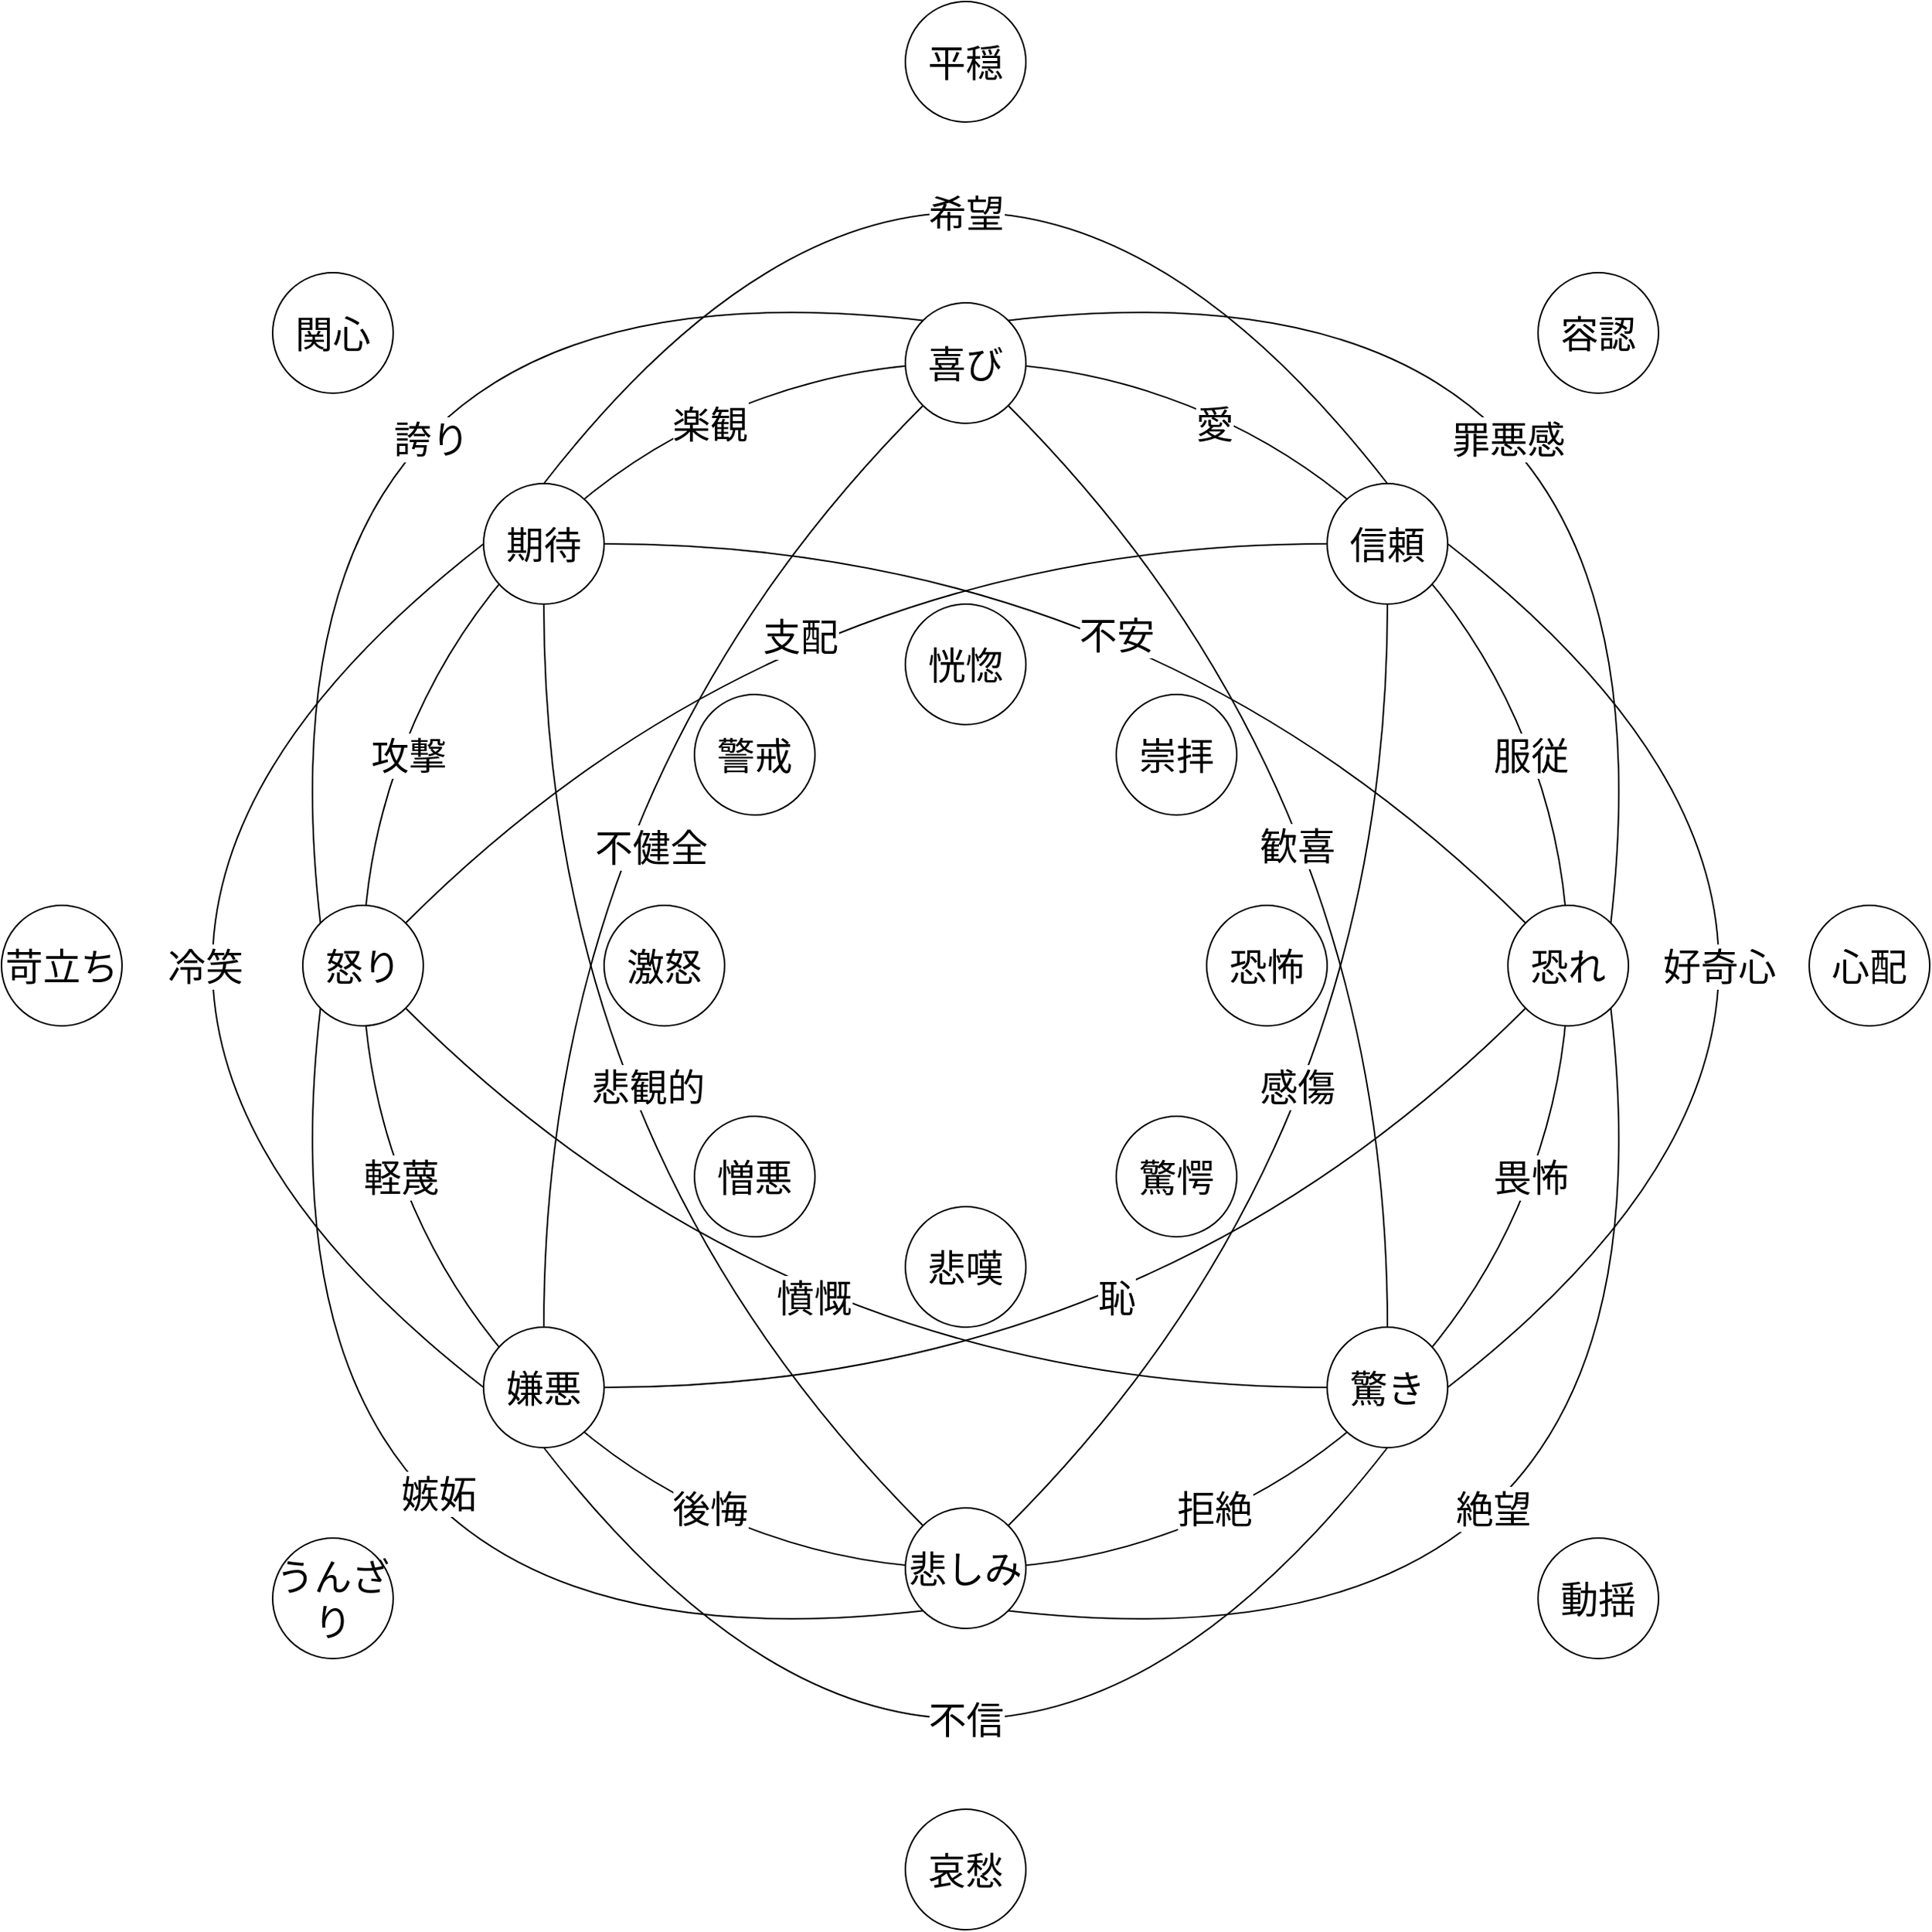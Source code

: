 <mxfile version="20.3.0" type="device" pages="4"><diagram id="hAG7nEKzJI2k-J6rKLCB" name="シンプル版"><mxGraphModel dx="4537" dy="3091" grid="1" gridSize="10" guides="1" tooltips="1" connect="1" arrows="1" fold="1" page="1" pageScale="1" pageWidth="3300" pageHeight="2339" math="0" shadow="0"><root><mxCell id="0"/><mxCell id="1" parent="0"/><mxCell id="PclfU6FfbiEG1uRx3ztS-3" value="" style="ellipse;whiteSpace=wrap;html=1;aspect=fixed;" vertex="1" parent="1"><mxGeometry x="200" y="80" width="800" height="800" as="geometry"/></mxCell><mxCell id="PclfU6FfbiEG1uRx3ztS-1" value="&lt;font style=&quot;font-size: 25px;&quot;&gt;喜び&lt;/font&gt;" style="ellipse;whiteSpace=wrap;html=1;aspect=fixed;" vertex="1" parent="1"><mxGeometry x="560" y="40" width="80" height="80" as="geometry"/></mxCell><mxCell id="PclfU6FfbiEG1uRx3ztS-2" value="&lt;font style=&quot;font-size: 25px;&quot;&gt;恐れ&lt;/font&gt;" style="ellipse;whiteSpace=wrap;html=1;aspect=fixed;" vertex="1" parent="1"><mxGeometry x="960" y="440" width="80" height="80" as="geometry"/></mxCell><mxCell id="PclfU6FfbiEG1uRx3ztS-4" value="&lt;font style=&quot;font-size: 25px;&quot;&gt;信頼&lt;/font&gt;" style="ellipse;whiteSpace=wrap;html=1;aspect=fixed;" vertex="1" parent="1"><mxGeometry x="840" y="160" width="80" height="80" as="geometry"/></mxCell><mxCell id="PclfU6FfbiEG1uRx3ztS-5" value="&lt;font style=&quot;font-size: 25px;&quot;&gt;驚き&lt;/font&gt;" style="ellipse;whiteSpace=wrap;html=1;aspect=fixed;" vertex="1" parent="1"><mxGeometry x="840" y="720" width="80" height="80" as="geometry"/></mxCell><mxCell id="PclfU6FfbiEG1uRx3ztS-12" value="&lt;font style=&quot;font-size: 25px;&quot;&gt;怒り&lt;/font&gt;" style="ellipse;whiteSpace=wrap;html=1;aspect=fixed;" vertex="1" parent="1"><mxGeometry x="160" y="440" width="80" height="80" as="geometry"/></mxCell><mxCell id="PclfU6FfbiEG1uRx3ztS-13" value="&lt;font style=&quot;font-size: 25px;&quot;&gt;期待&lt;/font&gt;" style="ellipse;whiteSpace=wrap;html=1;aspect=fixed;" vertex="1" parent="1"><mxGeometry x="280" y="160" width="80" height="80" as="geometry"/></mxCell><mxCell id="PclfU6FfbiEG1uRx3ztS-14" value="&lt;font style=&quot;font-size: 25px;&quot;&gt;嫌悪&lt;/font&gt;" style="ellipse;whiteSpace=wrap;html=1;aspect=fixed;" vertex="1" parent="1"><mxGeometry x="280" y="720" width="80" height="80" as="geometry"/></mxCell><mxCell id="PclfU6FfbiEG1uRx3ztS-15" value="&lt;font style=&quot;font-size: 25px;&quot;&gt;悲しみ&lt;/font&gt;" style="ellipse;whiteSpace=wrap;html=1;aspect=fixed;" vertex="1" parent="1"><mxGeometry x="560" y="840" width="80" height="80" as="geometry"/></mxCell><mxCell id="PclfU6FfbiEG1uRx3ztS-16" value="" style="endArrow=none;html=1;rounded=0;fontSize=25;curved=1;entryX=1;entryY=0.5;entryDx=0;entryDy=0;exitX=0;exitY=0;exitDx=0;exitDy=0;" edge="1" parent="1" source="PclfU6FfbiEG1uRx3ztS-2" target="PclfU6FfbiEG1uRx3ztS-13"><mxGeometry width="50" height="50" relative="1" as="geometry"><mxPoint x="450" y="320" as="sourcePoint"/><mxPoint x="500" y="270" as="targetPoint"/><Array as="points"><mxPoint x="720" y="200"/></Array></mxGeometry></mxCell><mxCell id="PclfU6FfbiEG1uRx3ztS-17" value="不安" style="edgeLabel;html=1;align=center;verticalAlign=middle;resizable=0;points=[];fontSize=25;" vertex="1" connectable="0" parent="PclfU6FfbiEG1uRx3ztS-16"><mxGeometry x="0.015" y="52" relative="1" as="geometry"><mxPoint x="-13" y="8" as="offset"/></mxGeometry></mxCell><mxCell id="PclfU6FfbiEG1uRx3ztS-18" value="" style="endArrow=none;html=1;rounded=0;fontSize=25;curved=1;entryX=1;entryY=1;entryDx=0;entryDy=0;exitX=0.5;exitY=0;exitDx=0;exitDy=0;" edge="1" parent="1" source="PclfU6FfbiEG1uRx3ztS-5" target="PclfU6FfbiEG1uRx3ztS-1"><mxGeometry width="50" height="50" relative="1" as="geometry"><mxPoint x="981.716" y="461.716" as="sourcePoint"/><mxPoint x="380" y="210" as="targetPoint"/><Array as="points"><mxPoint x="880" y="360"/></Array></mxGeometry></mxCell><mxCell id="PclfU6FfbiEG1uRx3ztS-19" value="歓喜" style="edgeLabel;html=1;align=center;verticalAlign=middle;resizable=0;points=[];fontSize=25;" vertex="1" connectable="0" parent="PclfU6FfbiEG1uRx3ztS-18"><mxGeometry x="0.015" y="52" relative="1" as="geometry"><mxPoint x="-21" y="5" as="offset"/></mxGeometry></mxCell><mxCell id="PclfU6FfbiEG1uRx3ztS-20" value="" style="endArrow=none;html=1;rounded=0;fontSize=25;curved=1;entryX=1;entryY=0;entryDx=0;entryDy=0;exitX=0;exitY=0.5;exitDx=0;exitDy=0;" edge="1" parent="1" source="PclfU6FfbiEG1uRx3ztS-4" target="PclfU6FfbiEG1uRx3ztS-12"><mxGeometry width="50" height="50" relative="1" as="geometry"><mxPoint x="839.996" y="200" as="sourcePoint"/><mxPoint x="238.28" y="451.716" as="targetPoint"/><Array as="points"><mxPoint x="480" y="200"/></Array></mxGeometry></mxCell><mxCell id="PclfU6FfbiEG1uRx3ztS-22" value="支配" style="edgeLabel;html=1;align=center;verticalAlign=middle;resizable=0;points=[];fontSize=25;" vertex="1" connectable="0" parent="PclfU6FfbiEG1uRx3ztS-20"><mxGeometry x="0.663" y="-1" relative="1" as="geometry"><mxPoint x="177" y="-105" as="offset"/></mxGeometry></mxCell><mxCell id="PclfU6FfbiEG1uRx3ztS-25" value="&lt;font style=&quot;font-size: 25px;&quot;&gt;恍惚&lt;/font&gt;" style="ellipse;whiteSpace=wrap;html=1;aspect=fixed;" vertex="1" parent="1"><mxGeometry x="560" y="240" width="80" height="80" as="geometry"/></mxCell><mxCell id="PclfU6FfbiEG1uRx3ztS-27" value="&lt;font style=&quot;font-size: 25px;&quot;&gt;悲嘆&lt;/font&gt;" style="ellipse;whiteSpace=wrap;html=1;aspect=fixed;" vertex="1" parent="1"><mxGeometry x="560" y="640" width="80" height="80" as="geometry"/></mxCell><mxCell id="PclfU6FfbiEG1uRx3ztS-28" value="&lt;span style=&quot;font-size: 25px;&quot;&gt;激怒&lt;/span&gt;" style="ellipse;whiteSpace=wrap;html=1;aspect=fixed;" vertex="1" parent="1"><mxGeometry x="360" y="440" width="80" height="80" as="geometry"/></mxCell><mxCell id="PclfU6FfbiEG1uRx3ztS-29" value="&lt;span style=&quot;font-size: 25px;&quot;&gt;恐怖&lt;/span&gt;" style="ellipse;whiteSpace=wrap;html=1;aspect=fixed;" vertex="1" parent="1"><mxGeometry x="760" y="440" width="80" height="80" as="geometry"/></mxCell><mxCell id="PclfU6FfbiEG1uRx3ztS-30" value="&lt;span style=&quot;font-size: 25px;&quot;&gt;警戒&lt;/span&gt;" style="ellipse;whiteSpace=wrap;html=1;aspect=fixed;" vertex="1" parent="1"><mxGeometry x="420" y="300" width="80" height="80" as="geometry"/></mxCell><mxCell id="PclfU6FfbiEG1uRx3ztS-31" value="&lt;span style=&quot;font-size: 25px;&quot;&gt;憎悪&lt;/span&gt;" style="ellipse;whiteSpace=wrap;html=1;aspect=fixed;" vertex="1" parent="1"><mxGeometry x="420" y="580" width="80" height="80" as="geometry"/></mxCell><mxCell id="PclfU6FfbiEG1uRx3ztS-32" value="&lt;span style=&quot;font-size: 25px;&quot;&gt;驚愕&lt;/span&gt;" style="ellipse;whiteSpace=wrap;html=1;aspect=fixed;" vertex="1" parent="1"><mxGeometry x="700" y="580" width="80" height="80" as="geometry"/></mxCell><mxCell id="PclfU6FfbiEG1uRx3ztS-33" value="&lt;span style=&quot;font-size: 25px;&quot;&gt;崇拝&lt;/span&gt;" style="ellipse;whiteSpace=wrap;html=1;aspect=fixed;" vertex="1" parent="1"><mxGeometry x="700" y="300" width="80" height="80" as="geometry"/></mxCell><mxCell id="PclfU6FfbiEG1uRx3ztS-34" value="" style="endArrow=none;html=1;rounded=0;fontSize=25;curved=1;entryX=0;entryY=1;entryDx=0;entryDy=0;exitX=0.5;exitY=0;exitDx=0;exitDy=0;" edge="1" parent="1" source="PclfU6FfbiEG1uRx3ztS-14" target="PclfU6FfbiEG1uRx3ztS-1"><mxGeometry width="50" height="50" relative="1" as="geometry"><mxPoint x="330.004" y="720" as="sourcePoint"/><mxPoint x="581.72" y="118.284" as="targetPoint"/><Array as="points"><mxPoint x="320" y="360"/></Array></mxGeometry></mxCell><mxCell id="PclfU6FfbiEG1uRx3ztS-36" value="不健全" style="edgeLabel;html=1;align=center;verticalAlign=middle;resizable=0;points=[];fontSize=25;" vertex="1" connectable="0" parent="PclfU6FfbiEG1uRx3ztS-34"><mxGeometry x="0.153" y="-69" relative="1" as="geometry"><mxPoint x="-16" y="29" as="offset"/></mxGeometry></mxCell><mxCell id="PclfU6FfbiEG1uRx3ztS-45" value="" style="endArrow=none;html=1;rounded=0;fontSize=25;curved=1;entryX=0.5;entryY=1;entryDx=0;entryDy=0;exitX=0;exitY=0;exitDx=0;exitDy=0;" edge="1" parent="1" source="PclfU6FfbiEG1uRx3ztS-15" target="PclfU6FfbiEG1uRx3ztS-13"><mxGeometry width="50" height="50" relative="1" as="geometry"><mxPoint x="340" y="730" as="sourcePoint"/><mxPoint x="581.716" y="128.284" as="targetPoint"/><Array as="points"><mxPoint x="320" y="600"/></Array></mxGeometry></mxCell><mxCell id="PclfU6FfbiEG1uRx3ztS-46" value="悲観的" style="edgeLabel;html=1;align=center;verticalAlign=middle;resizable=0;points=[];fontSize=25;" vertex="1" connectable="0" parent="PclfU6FfbiEG1uRx3ztS-45"><mxGeometry x="0.153" y="-69" relative="1" as="geometry"><mxPoint y="17" as="offset"/></mxGeometry></mxCell><mxCell id="PclfU6FfbiEG1uRx3ztS-47" value="" style="endArrow=none;html=1;rounded=0;fontSize=25;curved=1;entryX=0.5;entryY=1;entryDx=0;entryDy=0;exitX=1;exitY=0;exitDx=0;exitDy=0;" edge="1" parent="1" source="PclfU6FfbiEG1uRx3ztS-15" target="PclfU6FfbiEG1uRx3ztS-4"><mxGeometry width="50" height="50" relative="1" as="geometry"><mxPoint x="581.716" y="861.716" as="sourcePoint"/><mxPoint x="340" y="250" as="targetPoint"/><Array as="points"><mxPoint x="880" y="600"/></Array></mxGeometry></mxCell><mxCell id="PclfU6FfbiEG1uRx3ztS-48" value="感傷" style="edgeLabel;html=1;align=center;verticalAlign=middle;resizable=0;points=[];fontSize=25;" vertex="1" connectable="0" parent="PclfU6FfbiEG1uRx3ztS-47"><mxGeometry x="0.153" y="-69" relative="1" as="geometry"><mxPoint x="-129" y="17" as="offset"/></mxGeometry></mxCell><mxCell id="PclfU6FfbiEG1uRx3ztS-49" value="" style="endArrow=none;html=1;rounded=0;fontSize=25;curved=1;entryX=1;entryY=1;entryDx=0;entryDy=0;exitX=0;exitY=0.5;exitDx=0;exitDy=0;" edge="1" parent="1" source="PclfU6FfbiEG1uRx3ztS-5" target="PclfU6FfbiEG1uRx3ztS-12"><mxGeometry width="50" height="50" relative="1" as="geometry"><mxPoint x="849.996" y="210" as="sourcePoint"/><mxPoint x="238.284" y="461.716" as="targetPoint"/><Array as="points"><mxPoint x="480" y="760"/></Array></mxGeometry></mxCell><mxCell id="PclfU6FfbiEG1uRx3ztS-50" value="憤慨" style="edgeLabel;html=1;align=center;verticalAlign=middle;resizable=0;points=[];fontSize=25;" vertex="1" connectable="0" parent="PclfU6FfbiEG1uRx3ztS-49"><mxGeometry x="0.663" y="-1" relative="1" as="geometry"><mxPoint x="185" y="107" as="offset"/></mxGeometry></mxCell><mxCell id="PclfU6FfbiEG1uRx3ztS-51" value="" style="endArrow=none;html=1;rounded=0;fontSize=25;curved=1;entryX=1;entryY=0.5;entryDx=0;entryDy=0;exitX=0;exitY=1;exitDx=0;exitDy=0;" edge="1" parent="1" source="PclfU6FfbiEG1uRx3ztS-2" target="PclfU6FfbiEG1uRx3ztS-14"><mxGeometry width="50" height="50" relative="1" as="geometry"><mxPoint x="850" y="770" as="sourcePoint"/><mxPoint x="238.284" y="518.284" as="targetPoint"/><Array as="points"><mxPoint x="720" y="760"/></Array></mxGeometry></mxCell><mxCell id="PclfU6FfbiEG1uRx3ztS-52" value="恥" style="edgeLabel;html=1;align=center;verticalAlign=middle;resizable=0;points=[];fontSize=25;" vertex="1" connectable="0" parent="PclfU6FfbiEG1uRx3ztS-51"><mxGeometry x="0.663" y="-1" relative="1" as="geometry"><mxPoint x="219" y="-59" as="offset"/></mxGeometry></mxCell><mxCell id="PclfU6FfbiEG1uRx3ztS-57" value="&lt;font style=&quot;font-size: 25px;&quot;&gt;平穏&lt;/font&gt;" style="ellipse;whiteSpace=wrap;html=1;aspect=fixed;fillColor=#FFFFFF;" vertex="1" parent="1"><mxGeometry x="560" y="-160" width="80" height="80" as="geometry"/></mxCell><mxCell id="PclfU6FfbiEG1uRx3ztS-58" value="&lt;font style=&quot;font-size: 25px;&quot;&gt;苛立ち&lt;/font&gt;" style="ellipse;whiteSpace=wrap;html=1;aspect=fixed;" vertex="1" parent="1"><mxGeometry x="-40" y="440" width="80" height="80" as="geometry"/></mxCell><mxCell id="PclfU6FfbiEG1uRx3ztS-59" value="&lt;font style=&quot;font-size: 25px;&quot;&gt;哀愁&lt;/font&gt;" style="ellipse;whiteSpace=wrap;html=1;aspect=fixed;" vertex="1" parent="1"><mxGeometry x="560" y="1040" width="80" height="80" as="geometry"/></mxCell><mxCell id="PclfU6FfbiEG1uRx3ztS-60" value="&lt;font style=&quot;font-size: 25px;&quot;&gt;心配&lt;/font&gt;" style="ellipse;whiteSpace=wrap;html=1;aspect=fixed;" vertex="1" parent="1"><mxGeometry x="1160" y="440" width="80" height="80" as="geometry"/></mxCell><mxCell id="PclfU6FfbiEG1uRx3ztS-61" value="&lt;font style=&quot;font-size: 25px;&quot;&gt;容認&lt;/font&gt;" style="ellipse;whiteSpace=wrap;html=1;aspect=fixed;" vertex="1" parent="1"><mxGeometry x="980" y="20" width="80" height="80" as="geometry"/></mxCell><mxCell id="PclfU6FfbiEG1uRx3ztS-62" value="&lt;font style=&quot;font-size: 25px;&quot;&gt;動揺&lt;/font&gt;" style="ellipse;whiteSpace=wrap;html=1;aspect=fixed;" vertex="1" parent="1"><mxGeometry x="980" y="860" width="80" height="80" as="geometry"/></mxCell><mxCell id="PclfU6FfbiEG1uRx3ztS-63" value="&lt;font style=&quot;font-size: 25px;&quot;&gt;関心&lt;br&gt;&lt;/font&gt;" style="ellipse;whiteSpace=wrap;html=1;aspect=fixed;fillColor=#FFFFFF;" vertex="1" parent="1"><mxGeometry x="140" y="20" width="80" height="80" as="geometry"/></mxCell><mxCell id="PclfU6FfbiEG1uRx3ztS-64" value="&lt;font style=&quot;font-size: 25px;&quot;&gt;うんざり&lt;/font&gt;" style="ellipse;whiteSpace=wrap;html=1;aspect=fixed;" vertex="1" parent="1"><mxGeometry x="140" y="860" width="80" height="80" as="geometry"/></mxCell><mxCell id="PclfU6FfbiEG1uRx3ztS-65" value="攻撃" style="text;html=1;align=center;verticalAlign=middle;resizable=0;points=[];autosize=1;strokeColor=none;fillColor=none;fontSize=25;labelBackgroundColor=default;" vertex="1" parent="1"><mxGeometry x="195" y="320" width="70" height="40" as="geometry"/></mxCell><mxCell id="PclfU6FfbiEG1uRx3ztS-66" value="楽観" style="text;html=1;align=center;verticalAlign=middle;resizable=0;points=[];autosize=1;strokeColor=none;fillColor=none;fontSize=25;labelBackgroundColor=default;" vertex="1" parent="1"><mxGeometry x="395" y="100" width="70" height="40" as="geometry"/></mxCell><mxCell id="PclfU6FfbiEG1uRx3ztS-67" value="愛" style="text;html=1;align=center;verticalAlign=middle;resizable=0;points=[];autosize=1;strokeColor=none;fillColor=none;fontSize=25;labelBackgroundColor=default;" vertex="1" parent="1"><mxGeometry x="740" y="100" width="50" height="40" as="geometry"/></mxCell><mxCell id="PclfU6FfbiEG1uRx3ztS-68" value="服従" style="text;html=1;align=center;verticalAlign=middle;resizable=0;points=[];autosize=1;strokeColor=none;fillColor=none;fontSize=25;labelBackgroundColor=default;" vertex="1" parent="1"><mxGeometry x="940" y="320" width="70" height="40" as="geometry"/></mxCell><mxCell id="PclfU6FfbiEG1uRx3ztS-69" value="畏怖" style="text;html=1;align=center;verticalAlign=middle;resizable=0;points=[];autosize=1;strokeColor=none;fillColor=none;fontSize=25;labelBackgroundColor=default;" vertex="1" parent="1"><mxGeometry x="940" y="600" width="70" height="40" as="geometry"/></mxCell><mxCell id="PclfU6FfbiEG1uRx3ztS-70" value="拒絶" style="text;html=1;align=center;verticalAlign=middle;resizable=0;points=[];autosize=1;strokeColor=none;fillColor=none;fontSize=25;labelBackgroundColor=default;" vertex="1" parent="1"><mxGeometry x="730" y="820" width="70" height="40" as="geometry"/></mxCell><mxCell id="PclfU6FfbiEG1uRx3ztS-71" value="後悔" style="text;html=1;align=center;verticalAlign=middle;resizable=0;points=[];autosize=1;strokeColor=none;fillColor=none;fontSize=25;labelBackgroundColor=default;" vertex="1" parent="1"><mxGeometry x="395" y="820" width="70" height="40" as="geometry"/></mxCell><mxCell id="PclfU6FfbiEG1uRx3ztS-72" value="軽蔑" style="text;html=1;align=center;verticalAlign=middle;resizable=0;points=[];autosize=1;strokeColor=none;fillColor=none;fontSize=25;labelBackgroundColor=default;" vertex="1" parent="1"><mxGeometry x="190" y="600" width="70" height="40" as="geometry"/></mxCell><mxCell id="PclfU6FfbiEG1uRx3ztS-73" value="" style="endArrow=none;html=1;rounded=0;fontSize=25;curved=1;exitX=0;exitY=0;exitDx=0;exitDy=0;entryX=0;entryY=0;entryDx=0;entryDy=0;strokeColor=#000000;strokeWidth=1;" edge="1" parent="1" source="PclfU6FfbiEG1uRx3ztS-12" target="PclfU6FfbiEG1uRx3ztS-1"><mxGeometry width="50" height="50" relative="1" as="geometry"><mxPoint x="320" y="70" as="sourcePoint"/><mxPoint x="370" y="20" as="targetPoint"/><Array as="points"><mxPoint x="120"/></Array></mxGeometry></mxCell><mxCell id="PclfU6FfbiEG1uRx3ztS-74" value="誇り" style="text;html=1;align=center;verticalAlign=middle;resizable=0;points=[];autosize=1;strokeColor=none;fillColor=none;fontSize=25;labelBackgroundColor=default;fontColor=#000000;" vertex="1" parent="1"><mxGeometry x="210" y="110" width="70" height="40" as="geometry"/></mxCell><mxCell id="PclfU6FfbiEG1uRx3ztS-75" value="" style="endArrow=none;html=1;rounded=0;fontSize=25;curved=1;exitX=1;exitY=0;exitDx=0;exitDy=0;entryX=1;entryY=0;entryDx=0;entryDy=0;" edge="1" parent="1" source="PclfU6FfbiEG1uRx3ztS-1" target="PclfU6FfbiEG1uRx3ztS-2"><mxGeometry width="50" height="50" relative="1" as="geometry"><mxPoint x="760" y="60" as="sourcePoint"/><mxPoint x="810" y="10" as="targetPoint"/><Array as="points"><mxPoint x="1080"/></Array></mxGeometry></mxCell><mxCell id="PclfU6FfbiEG1uRx3ztS-76" value="罪悪感" style="text;html=1;align=center;verticalAlign=middle;resizable=0;points=[];autosize=1;strokeColor=none;fillColor=none;fontSize=25;labelBackgroundColor=default;" vertex="1" parent="1"><mxGeometry x="910" y="110" width="100" height="40" as="geometry"/></mxCell><mxCell id="PclfU6FfbiEG1uRx3ztS-77" value="" style="endArrow=none;html=1;rounded=0;fontSize=25;curved=1;exitX=0.5;exitY=0;exitDx=0;exitDy=0;entryX=0.5;entryY=0;entryDx=0;entryDy=0;strokeColor=#000000;strokeWidth=1;" edge="1" parent="1" source="PclfU6FfbiEG1uRx3ztS-13" target="PclfU6FfbiEG1uRx3ztS-4"><mxGeometry width="50" height="50" relative="1" as="geometry"><mxPoint x="590" y="20" as="sourcePoint"/><mxPoint x="640" y="-30" as="targetPoint"/><Array as="points"><mxPoint x="600" y="-200"/></Array></mxGeometry></mxCell><mxCell id="PclfU6FfbiEG1uRx3ztS-78" value="希望" style="text;html=1;align=center;verticalAlign=middle;resizable=0;points=[];autosize=1;strokeColor=none;fillColor=none;fontSize=25;labelBackgroundColor=default;fontColor=#000000;" vertex="1" parent="1"><mxGeometry x="565" y="-40" width="70" height="40" as="geometry"/></mxCell><mxCell id="PclfU6FfbiEG1uRx3ztS-80" value="" style="endArrow=none;html=1;rounded=0;fontSize=25;curved=1;entryX=1;entryY=0.5;entryDx=0;entryDy=0;exitX=1;exitY=0.5;exitDx=0;exitDy=0;" edge="1" parent="1" source="PclfU6FfbiEG1uRx3ztS-5" target="PclfU6FfbiEG1uRx3ztS-4"><mxGeometry width="50" height="50" relative="1" as="geometry"><mxPoint x="1130" y="350" as="sourcePoint"/><mxPoint x="1180" y="300" as="targetPoint"/><Array as="points"><mxPoint x="1280" y="480"/></Array></mxGeometry></mxCell><mxCell id="PclfU6FfbiEG1uRx3ztS-81" value="好奇心" style="text;html=1;align=center;verticalAlign=middle;resizable=0;points=[];autosize=1;strokeColor=none;fillColor=none;fontSize=25;labelBackgroundColor=default;" vertex="1" parent="1"><mxGeometry x="1050" y="460" width="100" height="40" as="geometry"/></mxCell><mxCell id="PclfU6FfbiEG1uRx3ztS-82" value="" style="endArrow=none;html=1;rounded=0;fontSize=25;curved=1;entryX=1;entryY=1;entryDx=0;entryDy=0;exitX=1;exitY=1;exitDx=0;exitDy=0;" edge="1" parent="1" source="PclfU6FfbiEG1uRx3ztS-15" target="PclfU6FfbiEG1uRx3ztS-2"><mxGeometry width="50" height="50" relative="1" as="geometry"><mxPoint x="1140" y="800" as="sourcePoint"/><mxPoint x="1190" y="750" as="targetPoint"/><Array as="points"><mxPoint x="1080" y="960"/></Array></mxGeometry></mxCell><mxCell id="PclfU6FfbiEG1uRx3ztS-83" value="絶望" style="text;html=1;align=center;verticalAlign=middle;resizable=0;points=[];autosize=1;strokeColor=none;fillColor=none;fontSize=25;labelBackgroundColor=default;" vertex="1" parent="1"><mxGeometry x="915" y="820" width="70" height="40" as="geometry"/></mxCell><mxCell id="PclfU6FfbiEG1uRx3ztS-84" value="" style="endArrow=none;html=1;rounded=0;fontSize=25;curved=1;entryX=0.5;entryY=1;entryDx=0;entryDy=0;exitX=0.5;exitY=1;exitDx=0;exitDy=0;" edge="1" parent="1" source="PclfU6FfbiEG1uRx3ztS-14" target="PclfU6FfbiEG1uRx3ztS-5"><mxGeometry width="50" height="50" relative="1" as="geometry"><mxPoint x="840" y="1040" as="sourcePoint"/><mxPoint x="890" y="990" as="targetPoint"/><Array as="points"><mxPoint x="600" y="1160"/></Array></mxGeometry></mxCell><mxCell id="PclfU6FfbiEG1uRx3ztS-85" value="不信" style="text;html=1;align=center;verticalAlign=middle;resizable=0;points=[];autosize=1;strokeColor=none;fillColor=none;fontSize=25;labelBackgroundColor=default;" vertex="1" parent="1"><mxGeometry x="565" y="960" width="70" height="40" as="geometry"/></mxCell><mxCell id="PclfU6FfbiEG1uRx3ztS-87" value="" style="endArrow=none;html=1;rounded=0;fontSize=25;curved=1;entryX=0;entryY=1;entryDx=0;entryDy=0;exitX=0;exitY=1;exitDx=0;exitDy=0;" edge="1" parent="1" source="PclfU6FfbiEG1uRx3ztS-12" target="PclfU6FfbiEG1uRx3ztS-15"><mxGeometry width="50" height="50" relative="1" as="geometry"><mxPoint x="310" y="1090" as="sourcePoint"/><mxPoint x="360" y="1040" as="targetPoint"/><Array as="points"><mxPoint x="120" y="960"/></Array></mxGeometry></mxCell><mxCell id="PclfU6FfbiEG1uRx3ztS-88" value="嫉妬" style="text;html=1;align=center;verticalAlign=middle;resizable=0;points=[];autosize=1;strokeColor=none;fillColor=none;fontSize=25;labelBackgroundColor=default;" vertex="1" parent="1"><mxGeometry x="215" y="810" width="70" height="40" as="geometry"/></mxCell><mxCell id="PclfU6FfbiEG1uRx3ztS-89" value="" style="endArrow=none;html=1;rounded=0;fontSize=25;curved=1;entryX=0;entryY=0.5;entryDx=0;entryDy=0;exitX=0;exitY=0.5;exitDx=0;exitDy=0;" edge="1" parent="1" source="PclfU6FfbiEG1uRx3ztS-14" target="PclfU6FfbiEG1uRx3ztS-13"><mxGeometry width="50" height="50" relative="1" as="geometry"><mxPoint x="50" y="680" as="sourcePoint"/><mxPoint x="100" y="630" as="targetPoint"/><Array as="points"><mxPoint x="-80" y="480"/></Array></mxGeometry></mxCell><mxCell id="PclfU6FfbiEG1uRx3ztS-90" value="冷笑" style="text;html=1;align=center;verticalAlign=middle;resizable=0;points=[];autosize=1;strokeColor=none;fillColor=none;fontSize=25;labelBackgroundColor=default;" vertex="1" parent="1"><mxGeometry x="60" y="460" width="70" height="40" as="geometry"/></mxCell></root></mxGraphModel></diagram><diagram name="隙間版" id="0jCZrkXMTK4WqTUslFuq"><mxGraphModel dx="5331" dy="3575" grid="1" gridSize="10" guides="1" tooltips="1" connect="1" arrows="1" fold="1" page="1" pageScale="1" pageWidth="3300" pageHeight="2339" math="0" shadow="0"><root><mxCell id="DoRxchw1X5lcynHUAJji-0"/><mxCell id="DoRxchw1X5lcynHUAJji-1" parent="DoRxchw1X5lcynHUAJji-0"/><mxCell id="DoRxchw1X5lcynHUAJji-2" value="" style="ellipse;whiteSpace=wrap;html=1;aspect=fixed;" vertex="1" parent="DoRxchw1X5lcynHUAJji-1"><mxGeometry x="200" y="80" width="800" height="800" as="geometry"/></mxCell><mxCell id="DoRxchw1X5lcynHUAJji-3" value="&lt;font style=&quot;font-size: 25px;&quot;&gt;喜び&lt;/font&gt;" style="ellipse;whiteSpace=wrap;html=1;aspect=fixed;fillColor=#FFFF33;" vertex="1" parent="DoRxchw1X5lcynHUAJji-1"><mxGeometry x="560" y="40" width="80" height="80" as="geometry"/></mxCell><mxCell id="DoRxchw1X5lcynHUAJji-4" value="&lt;font style=&quot;font-size: 25px;&quot;&gt;恐れ&lt;/font&gt;" style="ellipse;whiteSpace=wrap;html=1;aspect=fixed;fillColor=#33FF33;fontColor=#FFFFFF;" vertex="1" parent="DoRxchw1X5lcynHUAJji-1"><mxGeometry x="960" y="440" width="80" height="80" as="geometry"/></mxCell><mxCell id="DoRxchw1X5lcynHUAJji-5" value="&lt;font style=&quot;font-size: 25px;&quot;&gt;信頼&lt;/font&gt;" style="ellipse;whiteSpace=wrap;html=1;aspect=fixed;fillColor=#99FF33;fontColor=#FFFFFF;" vertex="1" parent="DoRxchw1X5lcynHUAJji-1"><mxGeometry x="840" y="160" width="80" height="80" as="geometry"/></mxCell><mxCell id="DoRxchw1X5lcynHUAJji-6" value="&lt;font style=&quot;font-size: 25px;&quot;&gt;驚き&lt;/font&gt;" style="ellipse;whiteSpace=wrap;html=1;aspect=fixed;fillColor=#33FFFF;fontColor=#FFFFFF;" vertex="1" parent="DoRxchw1X5lcynHUAJji-1"><mxGeometry x="840" y="720" width="80" height="80" as="geometry"/></mxCell><mxCell id="DoRxchw1X5lcynHUAJji-7" value="&lt;font style=&quot;font-size: 25px;&quot;&gt;怒り&lt;/font&gt;" style="ellipse;whiteSpace=wrap;html=1;aspect=fixed;fillColor=#FF3333;" vertex="1" parent="DoRxchw1X5lcynHUAJji-1"><mxGeometry x="160" y="440" width="80" height="80" as="geometry"/></mxCell><mxCell id="DoRxchw1X5lcynHUAJji-8" value="&lt;font style=&quot;font-size: 25px;&quot;&gt;期待&lt;/font&gt;" style="ellipse;whiteSpace=wrap;html=1;aspect=fixed;fillColor=#FF9933;" vertex="1" parent="DoRxchw1X5lcynHUAJji-1"><mxGeometry x="280" y="160" width="80" height="80" as="geometry"/></mxCell><mxCell id="DoRxchw1X5lcynHUAJji-9" value="&lt;font style=&quot;font-size: 25px;&quot;&gt;嫌悪&lt;/font&gt;" style="ellipse;whiteSpace=wrap;html=1;aspect=fixed;fillColor=#9933FF;" vertex="1" parent="DoRxchw1X5lcynHUAJji-1"><mxGeometry x="280" y="720" width="80" height="80" as="geometry"/></mxCell><mxCell id="DoRxchw1X5lcynHUAJji-10" value="&lt;font style=&quot;font-size: 25px;&quot;&gt;悲しみ&lt;/font&gt;" style="ellipse;whiteSpace=wrap;html=1;aspect=fixed;fillColor=#B266FF;fontColor=#FFFFFF;" vertex="1" parent="DoRxchw1X5lcynHUAJji-1"><mxGeometry x="560" y="840" width="80" height="80" as="geometry"/></mxCell><mxCell id="DoRxchw1X5lcynHUAJji-11" value="" style="endArrow=none;html=1;rounded=0;fontSize=25;curved=1;entryX=1;entryY=0.5;entryDx=0;entryDy=0;exitX=0;exitY=0;exitDx=0;exitDy=0;strokeColor=#CCCC00;strokeWidth=3;" edge="1" parent="DoRxchw1X5lcynHUAJji-1" source="DoRxchw1X5lcynHUAJji-4" target="DoRxchw1X5lcynHUAJji-8"><mxGeometry width="50" height="50" relative="1" as="geometry"><mxPoint x="450" y="320" as="sourcePoint"/><mxPoint x="500" y="270" as="targetPoint"/><Array as="points"><mxPoint x="720" y="200"/></Array></mxGeometry></mxCell><mxCell id="DoRxchw1X5lcynHUAJji-12" value="不安" style="edgeLabel;html=1;align=center;verticalAlign=middle;resizable=0;points=[];fontSize=25;fontColor=#CCCC00;" vertex="1" connectable="0" parent="DoRxchw1X5lcynHUAJji-11"><mxGeometry x="0.015" y="52" relative="1" as="geometry"><mxPoint x="-13" y="8" as="offset"/></mxGeometry></mxCell><mxCell id="DoRxchw1X5lcynHUAJji-13" value="" style="endArrow=none;html=1;rounded=0;fontSize=25;curved=1;entryX=1;entryY=1;entryDx=0;entryDy=0;exitX=0.5;exitY=0;exitDx=0;exitDy=0;strokeWidth=3;strokeColor=#00CC00;" edge="1" parent="DoRxchw1X5lcynHUAJji-1" source="DoRxchw1X5lcynHUAJji-6" target="DoRxchw1X5lcynHUAJji-3"><mxGeometry width="50" height="50" relative="1" as="geometry"><mxPoint x="981.716" y="461.716" as="sourcePoint"/><mxPoint x="380" y="210" as="targetPoint"/><Array as="points"><mxPoint x="880" y="360"/></Array></mxGeometry></mxCell><mxCell id="DoRxchw1X5lcynHUAJji-14" value="歓喜" style="edgeLabel;html=1;align=center;verticalAlign=middle;resizable=0;points=[];fontSize=25;fontColor=#00CC00;" vertex="1" connectable="0" parent="DoRxchw1X5lcynHUAJji-13"><mxGeometry x="0.015" y="52" relative="1" as="geometry"><mxPoint x="-21" y="5" as="offset"/></mxGeometry></mxCell><mxCell id="DoRxchw1X5lcynHUAJji-15" value="" style="endArrow=none;html=1;rounded=0;fontSize=25;curved=1;entryX=1;entryY=0;entryDx=0;entryDy=0;exitX=0;exitY=0.5;exitDx=0;exitDy=0;strokeColor=#CC6600;strokeWidth=3;" edge="1" parent="DoRxchw1X5lcynHUAJji-1" source="DoRxchw1X5lcynHUAJji-5" target="DoRxchw1X5lcynHUAJji-7"><mxGeometry width="50" height="50" relative="1" as="geometry"><mxPoint x="839.996" y="200" as="sourcePoint"/><mxPoint x="238.28" y="451.716" as="targetPoint"/><Array as="points"><mxPoint x="480" y="200"/></Array></mxGeometry></mxCell><mxCell id="DoRxchw1X5lcynHUAJji-16" value="支配" style="edgeLabel;html=1;align=center;verticalAlign=middle;resizable=0;points=[];fontSize=25;fontColor=#CC6600;" vertex="1" connectable="0" parent="DoRxchw1X5lcynHUAJji-15"><mxGeometry x="0.663" y="-1" relative="1" as="geometry"><mxPoint x="177" y="-105" as="offset"/></mxGeometry></mxCell><mxCell id="DoRxchw1X5lcynHUAJji-17" value="&lt;font style=&quot;font-size: 25px;&quot;&gt;恍惚&lt;/font&gt;" style="ellipse;whiteSpace=wrap;html=1;aspect=fixed;fillColor=#FFFF00;" vertex="1" parent="DoRxchw1X5lcynHUAJji-1"><mxGeometry x="560" y="240" width="80" height="80" as="geometry"/></mxCell><mxCell id="DoRxchw1X5lcynHUAJji-18" value="&lt;font style=&quot;font-size: 25px;&quot;&gt;悲嘆&lt;/font&gt;" style="ellipse;whiteSpace=wrap;html=1;aspect=fixed;strokeColor=#000000;fillColor=#0000FF;fontColor=#FFFFFF;" vertex="1" parent="DoRxchw1X5lcynHUAJji-1"><mxGeometry x="560" y="640" width="80" height="80" as="geometry"/></mxCell><mxCell id="DoRxchw1X5lcynHUAJji-19" value="&lt;span style=&quot;font-size: 25px;&quot;&gt;激怒&lt;/span&gt;" style="ellipse;whiteSpace=wrap;html=1;aspect=fixed;fillColor=#FF0000;" vertex="1" parent="DoRxchw1X5lcynHUAJji-1"><mxGeometry x="360" y="440" width="80" height="80" as="geometry"/></mxCell><mxCell id="DoRxchw1X5lcynHUAJji-20" value="&lt;span style=&quot;font-size: 25px;&quot;&gt;恐怖&lt;/span&gt;" style="ellipse;whiteSpace=wrap;html=1;aspect=fixed;fillColor=#00FF00;fontColor=#FFFFFF;" vertex="1" parent="DoRxchw1X5lcynHUAJji-1"><mxGeometry x="760" y="440" width="80" height="80" as="geometry"/></mxCell><mxCell id="DoRxchw1X5lcynHUAJji-21" value="&lt;span style=&quot;font-size: 25px;&quot;&gt;警戒&lt;/span&gt;" style="ellipse;whiteSpace=wrap;html=1;aspect=fixed;fillColor=#FF8000;" vertex="1" parent="DoRxchw1X5lcynHUAJji-1"><mxGeometry x="420" y="300" width="80" height="80" as="geometry"/></mxCell><mxCell id="DoRxchw1X5lcynHUAJji-22" value="&lt;span style=&quot;font-size: 25px;&quot;&gt;憎悪&lt;/span&gt;" style="ellipse;whiteSpace=wrap;html=1;aspect=fixed;fillColor=#7F00FF;" vertex="1" parent="DoRxchw1X5lcynHUAJji-1"><mxGeometry x="420" y="580" width="80" height="80" as="geometry"/></mxCell><mxCell id="DoRxchw1X5lcynHUAJji-23" value="&lt;span style=&quot;font-size: 25px;&quot;&gt;驚愕&lt;/span&gt;" style="ellipse;whiteSpace=wrap;html=1;aspect=fixed;fillColor=#00FFFF;fontColor=#FFFFFF;" vertex="1" parent="DoRxchw1X5lcynHUAJji-1"><mxGeometry x="700" y="580" width="80" height="80" as="geometry"/></mxCell><mxCell id="DoRxchw1X5lcynHUAJji-24" value="&lt;span style=&quot;font-size: 25px;&quot;&gt;崇拝&lt;/span&gt;" style="ellipse;whiteSpace=wrap;html=1;aspect=fixed;fillColor=#80FF00;fontColor=#FFFFFF;" vertex="1" parent="DoRxchw1X5lcynHUAJji-1"><mxGeometry x="700" y="300" width="80" height="80" as="geometry"/></mxCell><mxCell id="DoRxchw1X5lcynHUAJji-25" value="" style="endArrow=none;html=1;rounded=0;fontSize=25;curved=1;entryX=0;entryY=1;entryDx=0;entryDy=0;exitX=0.5;exitY=0;exitDx=0;exitDy=0;strokeColor=#CC0066;strokeWidth=3;" edge="1" parent="DoRxchw1X5lcynHUAJji-1" source="DoRxchw1X5lcynHUAJji-9" target="DoRxchw1X5lcynHUAJji-3"><mxGeometry width="50" height="50" relative="1" as="geometry"><mxPoint x="330.004" y="720" as="sourcePoint"/><mxPoint x="581.72" y="118.284" as="targetPoint"/><Array as="points"><mxPoint x="320" y="360"/></Array></mxGeometry></mxCell><mxCell id="DoRxchw1X5lcynHUAJji-26" value="不健全" style="edgeLabel;html=1;align=center;verticalAlign=middle;resizable=0;points=[];fontSize=25;fontColor=#CC0066;" vertex="1" connectable="0" parent="DoRxchw1X5lcynHUAJji-25"><mxGeometry x="0.153" y="-69" relative="1" as="geometry"><mxPoint x="-16" y="29" as="offset"/></mxGeometry></mxCell><mxCell id="DoRxchw1X5lcynHUAJji-27" value="" style="endArrow=none;html=1;rounded=0;fontSize=25;curved=1;entryX=0.5;entryY=1;entryDx=0;entryDy=0;exitX=0;exitY=0;exitDx=0;exitDy=0;strokeColor=#330066;strokeWidth=3;" edge="1" parent="DoRxchw1X5lcynHUAJji-1" source="DoRxchw1X5lcynHUAJji-10" target="DoRxchw1X5lcynHUAJji-8"><mxGeometry width="50" height="50" relative="1" as="geometry"><mxPoint x="340" y="730" as="sourcePoint"/><mxPoint x="581.716" y="128.284" as="targetPoint"/><Array as="points"><mxPoint x="320" y="600"/></Array></mxGeometry></mxCell><mxCell id="DoRxchw1X5lcynHUAJji-28" value="悲観" style="edgeLabel;html=1;align=center;verticalAlign=middle;resizable=0;points=[];fontSize=25;fontColor=#330066;" vertex="1" connectable="0" parent="DoRxchw1X5lcynHUAJji-27"><mxGeometry x="0.153" y="-69" relative="1" as="geometry"><mxPoint y="17" as="offset"/></mxGeometry></mxCell><mxCell id="DoRxchw1X5lcynHUAJji-29" value="" style="endArrow=none;html=1;rounded=0;fontSize=25;curved=1;entryX=0.5;entryY=1;entryDx=0;entryDy=0;exitX=1;exitY=0;exitDx=0;exitDy=0;strokeWidth=3;strokeColor=#0066CC;" edge="1" parent="DoRxchw1X5lcynHUAJji-1" source="DoRxchw1X5lcynHUAJji-10" target="DoRxchw1X5lcynHUAJji-5"><mxGeometry width="50" height="50" relative="1" as="geometry"><mxPoint x="581.716" y="861.716" as="sourcePoint"/><mxPoint x="340" y="250" as="targetPoint"/><Array as="points"><mxPoint x="880" y="600"/></Array></mxGeometry></mxCell><mxCell id="DoRxchw1X5lcynHUAJji-30" value="感傷" style="edgeLabel;html=1;align=center;verticalAlign=middle;resizable=0;points=[];fontSize=25;fontColor=#0066CC;" vertex="1" connectable="0" parent="DoRxchw1X5lcynHUAJji-29"><mxGeometry x="0.153" y="-69" relative="1" as="geometry"><mxPoint x="-129" y="17" as="offset"/></mxGeometry></mxCell><mxCell id="DoRxchw1X5lcynHUAJji-31" value="" style="endArrow=none;html=1;rounded=0;fontSize=25;curved=1;entryX=1;entryY=1;entryDx=0;entryDy=0;exitX=0;exitY=0.5;exitDx=0;exitDy=0;strokeColor=#CC0066;strokeWidth=3;" edge="1" parent="DoRxchw1X5lcynHUAJji-1" source="DoRxchw1X5lcynHUAJji-6" target="DoRxchw1X5lcynHUAJji-7"><mxGeometry width="50" height="50" relative="1" as="geometry"><mxPoint x="849.996" y="210" as="sourcePoint"/><mxPoint x="238.284" y="461.716" as="targetPoint"/><Array as="points"><mxPoint x="480" y="760"/></Array></mxGeometry></mxCell><mxCell id="DoRxchw1X5lcynHUAJji-32" value="憤慨" style="edgeLabel;html=1;align=center;verticalAlign=middle;resizable=0;points=[];fontSize=25;fontColor=#CC0066;" vertex="1" connectable="0" parent="DoRxchw1X5lcynHUAJji-31"><mxGeometry x="0.663" y="-1" relative="1" as="geometry"><mxPoint x="185" y="107" as="offset"/></mxGeometry></mxCell><mxCell id="DoRxchw1X5lcynHUAJji-33" value="" style="endArrow=none;html=1;rounded=0;fontSize=25;curved=1;entryX=1;entryY=0.5;entryDx=0;entryDy=0;exitX=0;exitY=1;exitDx=0;exitDy=0;strokeColor=#4C0099;strokeWidth=3;" edge="1" parent="DoRxchw1X5lcynHUAJji-1" source="DoRxchw1X5lcynHUAJji-4" target="DoRxchw1X5lcynHUAJji-9"><mxGeometry width="50" height="50" relative="1" as="geometry"><mxPoint x="850" y="770" as="sourcePoint"/><mxPoint x="238.284" y="518.284" as="targetPoint"/><Array as="points"><mxPoint x="720" y="760"/></Array></mxGeometry></mxCell><mxCell id="DoRxchw1X5lcynHUAJji-34" value="恥" style="edgeLabel;html=1;align=center;verticalAlign=middle;resizable=0;points=[];fontSize=25;fontColor=#4C0099;" vertex="1" connectable="0" parent="DoRxchw1X5lcynHUAJji-33"><mxGeometry x="0.663" y="-1" relative="1" as="geometry"><mxPoint x="219" y="-59" as="offset"/></mxGeometry></mxCell><mxCell id="DoRxchw1X5lcynHUAJji-35" value="&lt;font style=&quot;font-size: 25px;&quot;&gt;平穏&lt;/font&gt;" style="ellipse;whiteSpace=wrap;html=1;aspect=fixed;fillColor=#FFFF99;" vertex="1" parent="DoRxchw1X5lcynHUAJji-1"><mxGeometry x="560" y="-160" width="80" height="80" as="geometry"/></mxCell><mxCell id="DoRxchw1X5lcynHUAJji-36" value="&lt;font style=&quot;font-size: 25px;&quot;&gt;苛立ち&lt;/font&gt;" style="ellipse;whiteSpace=wrap;html=1;aspect=fixed;fillColor=#FF6666;" vertex="1" parent="DoRxchw1X5lcynHUAJji-1"><mxGeometry x="-40" y="440" width="80" height="80" as="geometry"/></mxCell><mxCell id="DoRxchw1X5lcynHUAJji-37" value="&lt;font style=&quot;font-size: 25px;&quot;&gt;哀愁&lt;/font&gt;" style="ellipse;whiteSpace=wrap;html=1;aspect=fixed;fillColor=#9999FF;fontColor=#FFFFFF;" vertex="1" parent="DoRxchw1X5lcynHUAJji-1"><mxGeometry x="560" y="1040" width="80" height="80" as="geometry"/></mxCell><mxCell id="DoRxchw1X5lcynHUAJji-38" value="&lt;font style=&quot;font-size: 25px;&quot;&gt;心配&lt;/font&gt;" style="ellipse;whiteSpace=wrap;html=1;aspect=fixed;fillColor=#99FF99;fontColor=#FFFFFF;" vertex="1" parent="DoRxchw1X5lcynHUAJji-1"><mxGeometry x="1160" y="440" width="80" height="80" as="geometry"/></mxCell><mxCell id="DoRxchw1X5lcynHUAJji-39" value="&lt;font style=&quot;font-size: 25px;&quot;&gt;容認&lt;/font&gt;" style="ellipse;whiteSpace=wrap;html=1;aspect=fixed;fillColor=#B3FF66;fontColor=#FFFFFF;" vertex="1" parent="DoRxchw1X5lcynHUAJji-1"><mxGeometry x="980" y="20" width="80" height="80" as="geometry"/></mxCell><mxCell id="DoRxchw1X5lcynHUAJji-40" value="&lt;font style=&quot;font-size: 25px;&quot;&gt;動揺&lt;/font&gt;" style="ellipse;whiteSpace=wrap;html=1;aspect=fixed;fillColor=#99FFFF;fontColor=#FFFFFF;" vertex="1" parent="DoRxchw1X5lcynHUAJji-1"><mxGeometry x="980" y="860" width="80" height="80" as="geometry"/></mxCell><mxCell id="DoRxchw1X5lcynHUAJji-41" value="&lt;font style=&quot;font-size: 25px;&quot;&gt;関心&lt;br&gt;&lt;/font&gt;" style="ellipse;whiteSpace=wrap;html=1;aspect=fixed;fillColor=#FFB366;" vertex="1" parent="DoRxchw1X5lcynHUAJji-1"><mxGeometry x="140" y="20" width="80" height="80" as="geometry"/></mxCell><mxCell id="DoRxchw1X5lcynHUAJji-42" value="&lt;font style=&quot;font-size: 25px;&quot;&gt;うんざり&lt;/font&gt;" style="ellipse;whiteSpace=wrap;html=1;aspect=fixed;fillColor=#B266FF;" vertex="1" parent="DoRxchw1X5lcynHUAJji-1"><mxGeometry x="140" y="860" width="80" height="80" as="geometry"/></mxCell><mxCell id="DoRxchw1X5lcynHUAJji-43" value="攻撃" style="text;html=1;align=center;verticalAlign=middle;resizable=0;points=[];autosize=1;strokeColor=none;fillColor=none;fontSize=25;labelBackgroundColor=default;" vertex="1" parent="DoRxchw1X5lcynHUAJji-1"><mxGeometry x="195" y="320" width="70" height="40" as="geometry"/></mxCell><mxCell id="DoRxchw1X5lcynHUAJji-44" value="楽観" style="text;html=1;align=center;verticalAlign=middle;resizable=0;points=[];autosize=1;strokeColor=none;fillColor=none;fontSize=25;labelBackgroundColor=default;" vertex="1" parent="DoRxchw1X5lcynHUAJji-1"><mxGeometry x="395" y="100" width="70" height="40" as="geometry"/></mxCell><mxCell id="DoRxchw1X5lcynHUAJji-45" value="愛" style="text;html=1;align=center;verticalAlign=middle;resizable=0;points=[];autosize=1;strokeColor=none;fillColor=none;fontSize=25;labelBackgroundColor=default;" vertex="1" parent="DoRxchw1X5lcynHUAJji-1"><mxGeometry x="740" y="100" width="50" height="40" as="geometry"/></mxCell><mxCell id="DoRxchw1X5lcynHUAJji-46" value="服従" style="text;html=1;align=center;verticalAlign=middle;resizable=0;points=[];autosize=1;strokeColor=none;fillColor=none;fontSize=25;labelBackgroundColor=default;" vertex="1" parent="DoRxchw1X5lcynHUAJji-1"><mxGeometry x="940" y="320" width="70" height="40" as="geometry"/></mxCell><mxCell id="DoRxchw1X5lcynHUAJji-47" value="畏怖" style="text;html=1;align=center;verticalAlign=middle;resizable=0;points=[];autosize=1;strokeColor=none;fillColor=none;fontSize=25;labelBackgroundColor=default;" vertex="1" parent="DoRxchw1X5lcynHUAJji-1"><mxGeometry x="940" y="600" width="70" height="40" as="geometry"/></mxCell><mxCell id="DoRxchw1X5lcynHUAJji-48" value="拒絶" style="text;html=1;align=center;verticalAlign=middle;resizable=0;points=[];autosize=1;strokeColor=none;fillColor=none;fontSize=25;labelBackgroundColor=default;" vertex="1" parent="DoRxchw1X5lcynHUAJji-1"><mxGeometry x="730" y="820" width="70" height="40" as="geometry"/></mxCell><mxCell id="DoRxchw1X5lcynHUAJji-49" value="後悔" style="text;html=1;align=center;verticalAlign=middle;resizable=0;points=[];autosize=1;strokeColor=none;fillColor=none;fontSize=25;labelBackgroundColor=default;" vertex="1" parent="DoRxchw1X5lcynHUAJji-1"><mxGeometry x="395" y="820" width="70" height="40" as="geometry"/></mxCell><mxCell id="DoRxchw1X5lcynHUAJji-50" value="軽蔑" style="text;html=1;align=center;verticalAlign=middle;resizable=0;points=[];autosize=1;strokeColor=none;fillColor=none;fontSize=25;labelBackgroundColor=default;" vertex="1" parent="DoRxchw1X5lcynHUAJji-1"><mxGeometry x="190" y="600" width="70" height="40" as="geometry"/></mxCell><mxCell id="DoRxchw1X5lcynHUAJji-51" value="" style="endArrow=none;html=1;rounded=0;fontSize=25;curved=1;exitX=0;exitY=0;exitDx=0;exitDy=0;entryX=0;entryY=0;entryDx=0;entryDy=0;strokeColor=#994C00;strokeWidth=3;" edge="1" parent="DoRxchw1X5lcynHUAJji-1" source="DoRxchw1X5lcynHUAJji-7" target="DoRxchw1X5lcynHUAJji-3"><mxGeometry width="50" height="50" relative="1" as="geometry"><mxPoint x="320" y="70" as="sourcePoint"/><mxPoint x="370" y="20" as="targetPoint"/><Array as="points"><mxPoint x="120"/></Array></mxGeometry></mxCell><mxCell id="DoRxchw1X5lcynHUAJji-52" value="誇り" style="text;html=1;align=center;verticalAlign=middle;resizable=0;points=[];autosize=1;strokeColor=none;fillColor=none;fontSize=25;labelBackgroundColor=default;fontColor=#994C00;" vertex="1" parent="DoRxchw1X5lcynHUAJji-1"><mxGeometry x="210" y="110" width="70" height="40" as="geometry"/></mxCell><mxCell id="DoRxchw1X5lcynHUAJji-53" value="" style="endArrow=none;html=1;rounded=0;fontSize=25;curved=1;exitX=1;exitY=0;exitDx=0;exitDy=0;entryX=1;entryY=0;entryDx=0;entryDy=0;strokeColor=#66CC00;strokeWidth=3;" edge="1" parent="DoRxchw1X5lcynHUAJji-1" source="DoRxchw1X5lcynHUAJji-3" target="DoRxchw1X5lcynHUAJji-4"><mxGeometry width="50" height="50" relative="1" as="geometry"><mxPoint x="760" y="60" as="sourcePoint"/><mxPoint x="810" y="10" as="targetPoint"/><Array as="points"><mxPoint x="1080"/></Array></mxGeometry></mxCell><mxCell id="DoRxchw1X5lcynHUAJji-54" value="罪悪感" style="text;html=1;align=center;verticalAlign=middle;resizable=0;points=[];autosize=1;strokeColor=none;fillColor=none;fontSize=25;labelBackgroundColor=default;fontColor=#66CC00;" vertex="1" parent="DoRxchw1X5lcynHUAJji-1"><mxGeometry x="910" y="110" width="100" height="40" as="geometry"/></mxCell><mxCell id="DoRxchw1X5lcynHUAJji-55" value="" style="endArrow=none;html=1;rounded=0;fontSize=25;curved=1;exitX=0.5;exitY=0;exitDx=0;exitDy=0;entryX=0.5;entryY=0;entryDx=0;entryDy=0;strokeColor=#666600;strokeWidth=3;" edge="1" parent="DoRxchw1X5lcynHUAJji-1" source="DoRxchw1X5lcynHUAJji-8" target="DoRxchw1X5lcynHUAJji-5"><mxGeometry width="50" height="50" relative="1" as="geometry"><mxPoint x="590" y="20" as="sourcePoint"/><mxPoint x="640" y="-30" as="targetPoint"/><Array as="points"><mxPoint x="600" y="-200"/></Array></mxGeometry></mxCell><mxCell id="DoRxchw1X5lcynHUAJji-56" value="希望" style="text;html=1;align=center;verticalAlign=middle;resizable=0;points=[];autosize=1;strokeColor=none;fillColor=none;fontSize=25;labelBackgroundColor=default;fontColor=#666600;" vertex="1" parent="DoRxchw1X5lcynHUAJji-1"><mxGeometry x="565" y="-40" width="70" height="40" as="geometry"/></mxCell><mxCell id="DoRxchw1X5lcynHUAJji-57" value="" style="endArrow=none;html=1;rounded=0;fontSize=25;curved=1;entryX=1;entryY=0.5;entryDx=0;entryDy=0;exitX=1;exitY=0.5;exitDx=0;exitDy=0;strokeColor=#006633;strokeWidth=3;" edge="1" parent="DoRxchw1X5lcynHUAJji-1" source="DoRxchw1X5lcynHUAJji-6" target="DoRxchw1X5lcynHUAJji-5"><mxGeometry width="50" height="50" relative="1" as="geometry"><mxPoint x="1130" y="350" as="sourcePoint"/><mxPoint x="1180" y="300" as="targetPoint"/><Array as="points"><mxPoint x="1280" y="480"/></Array></mxGeometry></mxCell><mxCell id="DoRxchw1X5lcynHUAJji-58" value="好奇心" style="text;html=1;align=center;verticalAlign=middle;resizable=0;points=[];autosize=1;strokeColor=none;fillColor=none;fontSize=25;labelBackgroundColor=default;fontColor=#006633;" vertex="1" parent="DoRxchw1X5lcynHUAJji-1"><mxGeometry x="1050" y="460" width="100" height="40" as="geometry"/></mxCell><mxCell id="DoRxchw1X5lcynHUAJji-59" value="" style="endArrow=none;html=1;rounded=0;fontSize=25;curved=1;entryX=1;entryY=1;entryDx=0;entryDy=0;exitX=1;exitY=1;exitDx=0;exitDy=0;strokeWidth=3;strokeColor=#6666FF;" edge="1" parent="DoRxchw1X5lcynHUAJji-1" source="DoRxchw1X5lcynHUAJji-10" target="DoRxchw1X5lcynHUAJji-4"><mxGeometry width="50" height="50" relative="1" as="geometry"><mxPoint x="1140" y="800" as="sourcePoint"/><mxPoint x="1190" y="750" as="targetPoint"/><Array as="points"><mxPoint x="1080" y="960"/></Array></mxGeometry></mxCell><mxCell id="DoRxchw1X5lcynHUAJji-60" value="絶望" style="text;html=1;align=center;verticalAlign=middle;resizable=0;points=[];autosize=1;strokeColor=none;fillColor=none;fontSize=25;labelBackgroundColor=default;fontColor=#6666FF;" vertex="1" parent="DoRxchw1X5lcynHUAJji-1"><mxGeometry x="915" y="820" width="70" height="40" as="geometry"/></mxCell><mxCell id="DoRxchw1X5lcynHUAJji-61" value="" style="endArrow=none;html=1;rounded=0;fontSize=25;curved=1;entryX=0.5;entryY=1;entryDx=0;entryDy=0;exitX=0.5;exitY=1;exitDx=0;exitDy=0;strokeWidth=3;strokeColor=#9933FF;" edge="1" parent="DoRxchw1X5lcynHUAJji-1" source="DoRxchw1X5lcynHUAJji-9" target="DoRxchw1X5lcynHUAJji-6"><mxGeometry width="50" height="50" relative="1" as="geometry"><mxPoint x="840" y="1040" as="sourcePoint"/><mxPoint x="890" y="990" as="targetPoint"/><Array as="points"><mxPoint x="600" y="1160"/></Array></mxGeometry></mxCell><mxCell id="DoRxchw1X5lcynHUAJji-62" value="不信" style="text;html=1;align=center;verticalAlign=middle;resizable=0;points=[];autosize=1;strokeColor=none;fillColor=none;fontSize=25;labelBackgroundColor=default;fontColor=#9933FF;" vertex="1" parent="DoRxchw1X5lcynHUAJji-1"><mxGeometry x="565" y="960" width="70" height="40" as="geometry"/></mxCell><mxCell id="DoRxchw1X5lcynHUAJji-63" value="" style="endArrow=none;html=1;rounded=0;fontSize=25;curved=1;entryX=0;entryY=1;entryDx=0;entryDy=0;exitX=0;exitY=1;exitDx=0;exitDy=0;strokeColor=#660066;strokeWidth=3;" edge="1" parent="DoRxchw1X5lcynHUAJji-1" source="DoRxchw1X5lcynHUAJji-7" target="DoRxchw1X5lcynHUAJji-10"><mxGeometry width="50" height="50" relative="1" as="geometry"><mxPoint x="310" y="1090" as="sourcePoint"/><mxPoint x="360" y="1040" as="targetPoint"/><Array as="points"><mxPoint x="120" y="960"/></Array></mxGeometry></mxCell><mxCell id="DoRxchw1X5lcynHUAJji-64" value="嫉妬" style="text;html=1;align=center;verticalAlign=middle;resizable=0;points=[];autosize=1;strokeColor=none;fillColor=none;fontSize=25;labelBackgroundColor=default;fontColor=#660066;" vertex="1" parent="DoRxchw1X5lcynHUAJji-1"><mxGeometry x="215" y="810" width="70" height="40" as="geometry"/></mxCell><mxCell id="DoRxchw1X5lcynHUAJji-65" value="" style="endArrow=none;html=1;rounded=0;fontSize=25;curved=1;entryX=0;entryY=0.5;entryDx=0;entryDy=0;exitX=0;exitY=0.5;exitDx=0;exitDy=0;strokeColor=#990000;strokeWidth=3;" edge="1" parent="DoRxchw1X5lcynHUAJji-1" source="DoRxchw1X5lcynHUAJji-9" target="DoRxchw1X5lcynHUAJji-8"><mxGeometry width="50" height="50" relative="1" as="geometry"><mxPoint x="50" y="680" as="sourcePoint"/><mxPoint x="100" y="630" as="targetPoint"/><Array as="points"><mxPoint x="-80" y="480"/></Array></mxGeometry></mxCell><mxCell id="DoRxchw1X5lcynHUAJji-66" value="冷笑" style="text;html=1;align=center;verticalAlign=middle;resizable=0;points=[];autosize=1;strokeColor=none;fillColor=none;fontSize=25;labelBackgroundColor=default;fontColor=#990000;" vertex="1" parent="DoRxchw1X5lcynHUAJji-1"><mxGeometry x="60" y="460" width="70" height="40" as="geometry"/></mxCell><mxCell id="iCNyB3CAMQhmAbLL1XA0-0" value="&lt;font style=&quot;font-size: 25px;&quot;&gt;関心&lt;br&gt;&lt;/font&gt;" style="ellipse;whiteSpace=wrap;html=1;aspect=fixed;fillColor=#FFB366;fontColor=#FFFFFF;" vertex="1" parent="DoRxchw1X5lcynHUAJji-1"><mxGeometry x="140" y="20" width="80" height="80" as="geometry"/></mxCell><mxCell id="iCNyB3CAMQhmAbLL1XA0-1" value="&lt;font style=&quot;font-size: 25px;&quot;&gt;期待&lt;/font&gt;" style="ellipse;whiteSpace=wrap;html=1;aspect=fixed;fillColor=#FF9933;fontColor=#FFFFFF;" vertex="1" parent="DoRxchw1X5lcynHUAJji-1"><mxGeometry x="280" y="160" width="80" height="80" as="geometry"/></mxCell><mxCell id="iCNyB3CAMQhmAbLL1XA0-2" value="&lt;span style=&quot;font-size: 25px;&quot;&gt;警戒&lt;/span&gt;" style="ellipse;whiteSpace=wrap;html=1;aspect=fixed;fillColor=#FF8000;fontColor=#FFFFFF;" vertex="1" parent="DoRxchw1X5lcynHUAJji-1"><mxGeometry x="420" y="300" width="80" height="80" as="geometry"/></mxCell><mxCell id="iCNyB3CAMQhmAbLL1XA0-3" value="&lt;span style=&quot;font-size: 25px;&quot;&gt;激怒&lt;/span&gt;" style="ellipse;whiteSpace=wrap;html=1;aspect=fixed;fillColor=#FF0000;fontColor=#FFFFFF;" vertex="1" parent="DoRxchw1X5lcynHUAJji-1"><mxGeometry x="360" y="440" width="80" height="80" as="geometry"/></mxCell><mxCell id="iCNyB3CAMQhmAbLL1XA0-4" value="&lt;font style=&quot;font-size: 25px;&quot;&gt;怒り&lt;/font&gt;" style="ellipse;whiteSpace=wrap;html=1;aspect=fixed;fillColor=#FF3333;fontColor=#FFFFFF;" vertex="1" parent="DoRxchw1X5lcynHUAJji-1"><mxGeometry x="160" y="440" width="80" height="80" as="geometry"/></mxCell><mxCell id="iCNyB3CAMQhmAbLL1XA0-5" value="&lt;font style=&quot;font-size: 25px;&quot;&gt;苛立ち&lt;/font&gt;" style="ellipse;whiteSpace=wrap;html=1;aspect=fixed;fillColor=#FF6666;fontColor=#FFFFFF;" vertex="1" parent="DoRxchw1X5lcynHUAJji-1"><mxGeometry x="-40" y="440" width="80" height="80" as="geometry"/></mxCell><mxCell id="iCNyB3CAMQhmAbLL1XA0-6" value="&lt;font style=&quot;font-size: 25px;&quot;&gt;うんざり&lt;/font&gt;" style="ellipse;whiteSpace=wrap;html=1;aspect=fixed;fillColor=#B266FF;fontColor=#FFFFFF;" vertex="1" parent="DoRxchw1X5lcynHUAJji-1"><mxGeometry x="140" y="860" width="80" height="80" as="geometry"/></mxCell><mxCell id="iCNyB3CAMQhmAbLL1XA0-7" value="&lt;font style=&quot;font-size: 25px;&quot;&gt;嫌悪&lt;/font&gt;" style="ellipse;whiteSpace=wrap;html=1;aspect=fixed;fillColor=#9933FF;fontColor=#FFFFFF;" vertex="1" parent="DoRxchw1X5lcynHUAJji-1"><mxGeometry x="280" y="720" width="80" height="80" as="geometry"/></mxCell></root></mxGraphModel></diagram><diagram name="通常版" id="4XbV22oJP-Yc9GjlR5-X"><mxGraphModel dx="1422" dy="3204" grid="1" gridSize="10" guides="1" tooltips="1" connect="1" arrows="1" fold="1" page="1" pageScale="1" pageWidth="3300" pageHeight="2339" math="0" shadow="0"><root><mxCell id="6pJv4V6au_QWBOqrPELq-0"/><mxCell id="6pJv4V6au_QWBOqrPELq-1" parent="6pJv4V6au_QWBOqrPELq-0"/><mxCell id="6pJv4V6au_QWBOqrPELq-2" value="" style="ellipse;whiteSpace=wrap;html=1;aspect=fixed;strokeWidth=3;" vertex="1" parent="6pJv4V6au_QWBOqrPELq-1"><mxGeometry x="280" y="150" width="650" height="650" as="geometry"/></mxCell><mxCell id="6pJv4V6au_QWBOqrPELq-3" value="&lt;font style=&quot;font-size: 25px;&quot;&gt;喜び&lt;/font&gt;" style="ellipse;whiteSpace=wrap;html=1;aspect=fixed;fillColor=#FFFF33;" vertex="1" parent="6pJv4V6au_QWBOqrPELq-1"><mxGeometry x="560" y="120" width="80" height="80" as="geometry"/></mxCell><mxCell id="6pJv4V6au_QWBOqrPELq-4" value="&lt;font style=&quot;font-size: 25px;&quot;&gt;恐れ&lt;/font&gt;" style="ellipse;whiteSpace=wrap;html=1;aspect=fixed;fillColor=#33FF33;fontColor=#FFFFFF;" vertex="1" parent="6pJv4V6au_QWBOqrPELq-1"><mxGeometry x="880" y="440" width="80" height="80" as="geometry"/></mxCell><mxCell id="6pJv4V6au_QWBOqrPELq-5" value="&lt;font style=&quot;font-size: 25px;&quot;&gt;信頼&lt;/font&gt;" style="ellipse;whiteSpace=wrap;html=1;aspect=fixed;fillColor=#99FF33;fontColor=#FFFFFF;" vertex="1" parent="6pJv4V6au_QWBOqrPELq-1"><mxGeometry x="784" y="216" width="80" height="80" as="geometry"/></mxCell><mxCell id="6pJv4V6au_QWBOqrPELq-6" value="&lt;font style=&quot;font-size: 25px;&quot;&gt;驚き&lt;/font&gt;" style="ellipse;whiteSpace=wrap;html=1;aspect=fixed;fillColor=#33FFFF;fontColor=#FFFFFF;" vertex="1" parent="6pJv4V6au_QWBOqrPELq-1"><mxGeometry x="784" y="664" width="80" height="80" as="geometry"/></mxCell><mxCell id="6pJv4V6au_QWBOqrPELq-7" value="&lt;font style=&quot;font-size: 25px;&quot;&gt;怒り&lt;/font&gt;" style="ellipse;whiteSpace=wrap;html=1;aspect=fixed;fillColor=#FF3333;fontColor=#FFFFFF;" vertex="1" parent="6pJv4V6au_QWBOqrPELq-1"><mxGeometry x="240" y="440" width="80" height="80" as="geometry"/></mxCell><mxCell id="6pJv4V6au_QWBOqrPELq-8" value="&lt;font style=&quot;font-size: 25px;&quot;&gt;期待&lt;/font&gt;" style="ellipse;whiteSpace=wrap;html=1;aspect=fixed;fillColor=#FF9933;fontColor=#FFFFFF;" vertex="1" parent="6pJv4V6au_QWBOqrPELq-1"><mxGeometry x="336" y="216" width="80" height="80" as="geometry"/></mxCell><mxCell id="6pJv4V6au_QWBOqrPELq-9" value="&lt;font style=&quot;font-size: 25px;&quot;&gt;嫌悪&lt;/font&gt;" style="ellipse;whiteSpace=wrap;html=1;aspect=fixed;fillColor=#9933FF;fontColor=#FFFFFF;" vertex="1" parent="6pJv4V6au_QWBOqrPELq-1"><mxGeometry x="336" y="664" width="80" height="80" as="geometry"/></mxCell><mxCell id="6pJv4V6au_QWBOqrPELq-10" value="&lt;font style=&quot;font-size: 25px;&quot;&gt;悲しみ&lt;/font&gt;" style="ellipse;whiteSpace=wrap;html=1;aspect=fixed;fillColor=#6666FF;fontColor=#FFFFFF;" vertex="1" parent="6pJv4V6au_QWBOqrPELq-1"><mxGeometry x="560" y="760" width="80" height="80" as="geometry"/></mxCell><mxCell id="6pJv4V6au_QWBOqrPELq-11" value="" style="endArrow=none;html=1;rounded=0;fontSize=25;curved=1;entryX=1;entryY=0.5;entryDx=0;entryDy=0;exitX=0;exitY=0;exitDx=0;exitDy=0;strokeColor=#CCCC00;strokeWidth=3;fontColor=#CCCC00;" edge="1" parent="6pJv4V6au_QWBOqrPELq-1" source="6pJv4V6au_QWBOqrPELq-4" target="6pJv4V6au_QWBOqrPELq-8"><mxGeometry width="50" height="50" relative="1" as="geometry"><mxPoint x="450" y="320" as="sourcePoint"/><mxPoint x="500" y="270" as="targetPoint"/><Array as="points"><mxPoint x="720" y="200"/></Array></mxGeometry></mxCell><mxCell id="6pJv4V6au_QWBOqrPELq-12" value="不安" style="edgeLabel;html=1;align=center;verticalAlign=middle;resizable=0;points=[];fontSize=25;fontColor=#CCCC00;" vertex="1" connectable="0" parent="6pJv4V6au_QWBOqrPELq-11"><mxGeometry x="0.015" y="52" relative="1" as="geometry"><mxPoint x="-43" y="18" as="offset"/></mxGeometry></mxCell><mxCell id="6pJv4V6au_QWBOqrPELq-13" value="" style="endArrow=none;html=1;rounded=0;fontSize=25;curved=1;entryX=1;entryY=1;entryDx=0;entryDy=0;exitX=0.5;exitY=0;exitDx=0;exitDy=0;strokeWidth=3;strokeColor=#00CC00;" edge="1" parent="6pJv4V6au_QWBOqrPELq-1" source="6pJv4V6au_QWBOqrPELq-6" target="6pJv4V6au_QWBOqrPELq-3"><mxGeometry width="50" height="50" relative="1" as="geometry"><mxPoint x="981.716" y="461.716" as="sourcePoint"/><mxPoint x="380" y="210" as="targetPoint"/><Array as="points"><mxPoint x="880" y="360"/></Array></mxGeometry></mxCell><mxCell id="6pJv4V6au_QWBOqrPELq-14" value="歓喜" style="edgeLabel;html=1;align=center;verticalAlign=middle;resizable=0;points=[];fontSize=25;fontColor=#00CC00;" vertex="1" connectable="0" parent="6pJv4V6au_QWBOqrPELq-13"><mxGeometry x="0.015" y="52" relative="1" as="geometry"><mxPoint x="-49" y="-2" as="offset"/></mxGeometry></mxCell><mxCell id="6pJv4V6au_QWBOqrPELq-15" value="" style="endArrow=none;html=1;rounded=0;fontSize=25;curved=1;entryX=1;entryY=0;entryDx=0;entryDy=0;exitX=0;exitY=0.5;exitDx=0;exitDy=0;strokeWidth=3;strokeColor=#CC6600;" edge="1" parent="6pJv4V6au_QWBOqrPELq-1" target="6pJv4V6au_QWBOqrPELq-7" source="6pJv4V6au_QWBOqrPELq-5"><mxGeometry width="50" height="50" relative="1" as="geometry"><mxPoint x="839.996" y="200" as="sourcePoint"/><mxPoint x="238.28" y="451.716" as="targetPoint"/><Array as="points"><mxPoint x="480" y="200"/></Array></mxGeometry></mxCell><mxCell id="6pJv4V6au_QWBOqrPELq-16" value="支配" style="edgeLabel;html=1;align=center;verticalAlign=middle;resizable=0;points=[];fontSize=25;fontColor=#CC6600;" vertex="1" connectable="0" parent="6pJv4V6au_QWBOqrPELq-15"><mxGeometry x="0.663" y="-1" relative="1" as="geometry"><mxPoint x="144" y="-95" as="offset"/></mxGeometry></mxCell><mxCell id="6pJv4V6au_QWBOqrPELq-17" value="&lt;font style=&quot;font-size: 25px;&quot;&gt;恍惚&lt;/font&gt;" style="ellipse;whiteSpace=wrap;html=1;aspect=fixed;fillColor=#FFFF00;" vertex="1" parent="6pJv4V6au_QWBOqrPELq-1"><mxGeometry x="560" y="280" width="80" height="80" as="geometry"/></mxCell><mxCell id="6pJv4V6au_QWBOqrPELq-18" value="&lt;font style=&quot;font-size: 25px;&quot;&gt;悲嘆&lt;/font&gt;" style="ellipse;whiteSpace=wrap;html=1;aspect=fixed;fillColor=#0000FF;fontColor=#FFFFFF;" vertex="1" parent="6pJv4V6au_QWBOqrPELq-1"><mxGeometry x="560" y="600" width="80" height="80" as="geometry"/></mxCell><mxCell id="6pJv4V6au_QWBOqrPELq-19" value="&lt;span style=&quot;font-size: 25px;&quot;&gt;激怒&lt;/span&gt;" style="ellipse;whiteSpace=wrap;html=1;aspect=fixed;fillColor=#FF0000;fontColor=#FFFFFF;" vertex="1" parent="6pJv4V6au_QWBOqrPELq-1"><mxGeometry x="400" y="440" width="80" height="80" as="geometry"/></mxCell><mxCell id="6pJv4V6au_QWBOqrPELq-20" value="&lt;span style=&quot;font-size: 25px;&quot;&gt;恐怖&lt;/span&gt;" style="ellipse;whiteSpace=wrap;html=1;aspect=fixed;fillColor=#00FF00;fontColor=#FFFFFF;" vertex="1" parent="6pJv4V6au_QWBOqrPELq-1"><mxGeometry x="720" y="440" width="80" height="80" as="geometry"/></mxCell><mxCell id="6pJv4V6au_QWBOqrPELq-21" value="&lt;span style=&quot;font-size: 25px;&quot;&gt;警戒&lt;/span&gt;" style="ellipse;whiteSpace=wrap;html=1;aspect=fixed;fillColor=#FF8000;fontColor=#FFFFFF;" vertex="1" parent="6pJv4V6au_QWBOqrPELq-1"><mxGeometry x="448" y="328" width="80" height="80" as="geometry"/></mxCell><mxCell id="6pJv4V6au_QWBOqrPELq-22" value="&lt;span style=&quot;font-size: 25px;&quot;&gt;憎悪&lt;/span&gt;" style="ellipse;whiteSpace=wrap;html=1;aspect=fixed;fillColor=#7F00FF;fontColor=#FFFFFF;" vertex="1" parent="6pJv4V6au_QWBOqrPELq-1"><mxGeometry x="448" y="552" width="80" height="80" as="geometry"/></mxCell><mxCell id="6pJv4V6au_QWBOqrPELq-23" value="&lt;span style=&quot;font-size: 25px;&quot;&gt;驚愕&lt;/span&gt;" style="ellipse;whiteSpace=wrap;html=1;aspect=fixed;fillColor=#00FFFF;fontColor=#FFFFFF;" vertex="1" parent="6pJv4V6au_QWBOqrPELq-1"><mxGeometry x="672" y="552" width="80" height="80" as="geometry"/></mxCell><mxCell id="6pJv4V6au_QWBOqrPELq-24" value="&lt;span style=&quot;font-size: 25px;&quot;&gt;崇拝&lt;/span&gt;" style="ellipse;whiteSpace=wrap;html=1;aspect=fixed;fillColor=#80FF00;fontColor=#FFFFFF;" vertex="1" parent="6pJv4V6au_QWBOqrPELq-1"><mxGeometry x="672" y="328" width="80" height="80" as="geometry"/></mxCell><mxCell id="6pJv4V6au_QWBOqrPELq-25" value="" style="endArrow=none;html=1;rounded=0;fontSize=25;curved=1;entryX=0;entryY=1;entryDx=0;entryDy=0;exitX=0.5;exitY=0;exitDx=0;exitDy=0;strokeColor=#CC0066;strokeWidth=3;" edge="1" parent="6pJv4V6au_QWBOqrPELq-1" source="6pJv4V6au_QWBOqrPELq-9" target="6pJv4V6au_QWBOqrPELq-3"><mxGeometry width="50" height="50" relative="1" as="geometry"><mxPoint x="330.004" y="720" as="sourcePoint"/><mxPoint x="581.72" y="118.284" as="targetPoint"/><Array as="points"><mxPoint x="320" y="360"/></Array></mxGeometry></mxCell><mxCell id="6pJv4V6au_QWBOqrPELq-26" value="不健全" style="edgeLabel;html=1;align=center;verticalAlign=middle;resizable=0;points=[];fontSize=25;fontColor=#CC0066;" vertex="1" connectable="0" parent="6pJv4V6au_QWBOqrPELq-25"><mxGeometry x="0.153" y="-69" relative="1" as="geometry"><mxPoint x="-1" y="8" as="offset"/></mxGeometry></mxCell><mxCell id="6pJv4V6au_QWBOqrPELq-27" value="" style="endArrow=none;html=1;rounded=0;fontSize=25;curved=1;entryX=0.5;entryY=1;entryDx=0;entryDy=0;exitX=0;exitY=0;exitDx=0;exitDy=0;strokeWidth=3;strokeColor=#330066;" edge="1" parent="6pJv4V6au_QWBOqrPELq-1" source="6pJv4V6au_QWBOqrPELq-10" target="6pJv4V6au_QWBOqrPELq-8"><mxGeometry width="50" height="50" relative="1" as="geometry"><mxPoint x="340" y="730" as="sourcePoint"/><mxPoint x="581.716" y="128.284" as="targetPoint"/><Array as="points"><mxPoint x="320" y="600"/></Array></mxGeometry></mxCell><mxCell id="6pJv4V6au_QWBOqrPELq-28" value="悲観" style="edgeLabel;html=1;align=center;verticalAlign=middle;resizable=0;points=[];fontSize=25;fontColor=#330066;" vertex="1" connectable="0" parent="6pJv4V6au_QWBOqrPELq-27"><mxGeometry x="0.153" y="-69" relative="1" as="geometry"><mxPoint y="17" as="offset"/></mxGeometry></mxCell><mxCell id="6pJv4V6au_QWBOqrPELq-29" value="" style="endArrow=none;html=1;rounded=0;fontSize=25;curved=1;entryX=0.5;entryY=1;entryDx=0;entryDy=0;exitX=1;exitY=0;exitDx=0;exitDy=0;strokeWidth=3;strokeColor=#0066CC;" edge="1" parent="6pJv4V6au_QWBOqrPELq-1" source="6pJv4V6au_QWBOqrPELq-10" target="6pJv4V6au_QWBOqrPELq-5"><mxGeometry width="50" height="50" relative="1" as="geometry"><mxPoint x="581.716" y="861.716" as="sourcePoint"/><mxPoint x="340" y="250" as="targetPoint"/><Array as="points"><mxPoint x="880" y="600"/></Array></mxGeometry></mxCell><mxCell id="6pJv4V6au_QWBOqrPELq-30" value="感傷" style="edgeLabel;html=1;align=center;verticalAlign=middle;resizable=0;points=[];fontSize=25;fontColor=#0066CC;" vertex="1" connectable="0" parent="6pJv4V6au_QWBOqrPELq-29"><mxGeometry x="0.153" y="-69" relative="1" as="geometry"><mxPoint x="-139" y="31" as="offset"/></mxGeometry></mxCell><mxCell id="6pJv4V6au_QWBOqrPELq-31" value="" style="endArrow=none;html=1;rounded=0;fontSize=25;curved=1;entryX=1;entryY=1;entryDx=0;entryDy=0;exitX=0;exitY=0.5;exitDx=0;exitDy=0;strokeWidth=3;strokeColor=#CC0066;" edge="1" parent="6pJv4V6au_QWBOqrPELq-1" source="6pJv4V6au_QWBOqrPELq-6" target="6pJv4V6au_QWBOqrPELq-7"><mxGeometry width="50" height="50" relative="1" as="geometry"><mxPoint x="849.996" y="210" as="sourcePoint"/><mxPoint x="238.284" y="461.716" as="targetPoint"/><Array as="points"><mxPoint x="480" y="760"/></Array></mxGeometry></mxCell><mxCell id="6pJv4V6au_QWBOqrPELq-32" value="憤慨" style="edgeLabel;html=1;align=center;verticalAlign=middle;resizable=0;points=[];fontSize=25;fontColor=#CC0066;" vertex="1" connectable="0" parent="6pJv4V6au_QWBOqrPELq-31"><mxGeometry x="0.663" y="-1" relative="1" as="geometry"><mxPoint x="142" y="87" as="offset"/></mxGeometry></mxCell><mxCell id="6pJv4V6au_QWBOqrPELq-33" value="" style="endArrow=none;html=1;rounded=0;fontSize=25;curved=1;entryX=1;entryY=0.5;entryDx=0;entryDy=0;exitX=0;exitY=1;exitDx=0;exitDy=0;strokeWidth=3;strokeColor=#4C0099;" edge="1" parent="6pJv4V6au_QWBOqrPELq-1" source="6pJv4V6au_QWBOqrPELq-4" target="6pJv4V6au_QWBOqrPELq-9"><mxGeometry width="50" height="50" relative="1" as="geometry"><mxPoint x="850" y="770" as="sourcePoint"/><mxPoint x="238.284" y="518.284" as="targetPoint"/><Array as="points"><mxPoint x="720" y="760"/></Array></mxGeometry></mxCell><mxCell id="6pJv4V6au_QWBOqrPELq-34" value="恥" style="edgeLabel;html=1;align=center;verticalAlign=middle;resizable=0;points=[];fontSize=25;fontColor=#4C0099;" vertex="1" connectable="0" parent="6pJv4V6au_QWBOqrPELq-33"><mxGeometry x="0.663" y="-1" relative="1" as="geometry"><mxPoint x="192" y="-42" as="offset"/></mxGeometry></mxCell><mxCell id="6pJv4V6au_QWBOqrPELq-35" value="&lt;font style=&quot;font-size: 25px;&quot;&gt;平穏&lt;/font&gt;" style="ellipse;whiteSpace=wrap;html=1;aspect=fixed;fillColor=#FFFF99;" vertex="1" parent="6pJv4V6au_QWBOqrPELq-1"><mxGeometry x="560" y="-40" width="80" height="80" as="geometry"/></mxCell><mxCell id="6pJv4V6au_QWBOqrPELq-36" value="&lt;font style=&quot;font-size: 25px;&quot;&gt;苛立ち&lt;/font&gt;" style="ellipse;whiteSpace=wrap;html=1;aspect=fixed;fillColor=#FF6666;fontColor=#FFFFFF;" vertex="1" parent="6pJv4V6au_QWBOqrPELq-1"><mxGeometry x="80" y="440" width="80" height="80" as="geometry"/></mxCell><mxCell id="6pJv4V6au_QWBOqrPELq-37" value="&lt;font style=&quot;font-size: 25px;&quot;&gt;哀愁&lt;/font&gt;" style="ellipse;whiteSpace=wrap;html=1;aspect=fixed;fillColor=#9999FF;fontColor=#FFFFFF;" vertex="1" parent="6pJv4V6au_QWBOqrPELq-1"><mxGeometry x="560" y="920" width="80" height="80" as="geometry"/></mxCell><mxCell id="6pJv4V6au_QWBOqrPELq-38" value="&lt;font style=&quot;font-size: 25px;&quot;&gt;心配&lt;/font&gt;" style="ellipse;whiteSpace=wrap;html=1;aspect=fixed;fillColor=#99FF99;fontColor=#FFFFFF;" vertex="1" parent="6pJv4V6au_QWBOqrPELq-1"><mxGeometry x="1040" y="440" width="80" height="80" as="geometry"/></mxCell><mxCell id="6pJv4V6au_QWBOqrPELq-39" value="&lt;font style=&quot;font-size: 25px;&quot;&gt;容認&lt;/font&gt;" style="ellipse;whiteSpace=wrap;html=1;aspect=fixed;fillColor=#B3FF66;fontColor=#FFFFFF;" vertex="1" parent="6pJv4V6au_QWBOqrPELq-1"><mxGeometry x="896" y="104" width="80" height="80" as="geometry"/></mxCell><mxCell id="6pJv4V6au_QWBOqrPELq-40" value="&lt;font style=&quot;font-size: 25px;&quot;&gt;動揺&lt;/font&gt;" style="ellipse;whiteSpace=wrap;html=1;fillColor=#99FFFF;fontColor=#FFFFFF;" vertex="1" parent="6pJv4V6au_QWBOqrPELq-1"><mxGeometry x="896" y="776" width="80" height="80" as="geometry"/></mxCell><mxCell id="6pJv4V6au_QWBOqrPELq-41" value="&lt;font style=&quot;font-size: 25px;&quot;&gt;関心&lt;br&gt;&lt;/font&gt;" style="ellipse;whiteSpace=wrap;html=1;aspect=fixed;fillColor=#FFB366;fontColor=#FFFFFF;" vertex="1" parent="6pJv4V6au_QWBOqrPELq-1"><mxGeometry x="224" y="104" width="80" height="80" as="geometry"/></mxCell><mxCell id="6pJv4V6au_QWBOqrPELq-42" value="&lt;font style=&quot;font-size: 25px;&quot;&gt;うんざり&lt;/font&gt;" style="ellipse;whiteSpace=wrap;html=1;aspect=fixed;fillColor=#B266FF;fontColor=#FFFFFF;" vertex="1" parent="6pJv4V6au_QWBOqrPELq-1"><mxGeometry x="224" y="776" width="80" height="80" as="geometry"/></mxCell><mxCell id="6pJv4V6au_QWBOqrPELq-43" value="攻撃" style="text;html=1;align=center;verticalAlign=middle;resizable=0;points=[];autosize=1;strokeColor=none;fillColor=none;fontSize=25;labelBackgroundColor=default;" vertex="1" parent="6pJv4V6au_QWBOqrPELq-1"><mxGeometry x="266" y="340" width="70" height="40" as="geometry"/></mxCell><mxCell id="6pJv4V6au_QWBOqrPELq-44" value="楽観" style="text;html=1;align=center;verticalAlign=middle;resizable=0;points=[];autosize=1;strokeColor=none;fillColor=none;fontSize=25;labelBackgroundColor=default;" vertex="1" parent="6pJv4V6au_QWBOqrPELq-1"><mxGeometry x="440" y="160" width="70" height="40" as="geometry"/></mxCell><mxCell id="6pJv4V6au_QWBOqrPELq-45" value="愛" style="text;html=1;align=center;verticalAlign=middle;resizable=0;points=[];autosize=1;strokeColor=none;fillColor=none;fontSize=25;labelBackgroundColor=default;" vertex="1" parent="6pJv4V6au_QWBOqrPELq-1"><mxGeometry x="710" y="160" width="50" height="40" as="geometry"/></mxCell><mxCell id="6pJv4V6au_QWBOqrPELq-46" value="服従" style="text;html=1;align=center;verticalAlign=middle;resizable=0;points=[];autosize=1;strokeColor=none;fillColor=none;fontSize=25;labelBackgroundColor=default;" vertex="1" parent="6pJv4V6au_QWBOqrPELq-1"><mxGeometry x="864" y="340" width="70" height="40" as="geometry"/></mxCell><mxCell id="6pJv4V6au_QWBOqrPELq-47" value="畏怖" style="text;html=1;align=center;verticalAlign=middle;resizable=0;points=[];autosize=1;strokeColor=none;fillColor=none;fontSize=25;labelBackgroundColor=default;" vertex="1" parent="6pJv4V6au_QWBOqrPELq-1"><mxGeometry x="860" y="592" width="70" height="40" as="geometry"/></mxCell><mxCell id="6pJv4V6au_QWBOqrPELq-48" value="拒絶" style="text;html=1;align=center;verticalAlign=middle;resizable=0;points=[];autosize=1;strokeColor=none;fillColor=none;fontSize=25;labelBackgroundColor=default;" vertex="1" parent="6pJv4V6au_QWBOqrPELq-1"><mxGeometry x="700" y="760" width="70" height="40" as="geometry"/></mxCell><mxCell id="6pJv4V6au_QWBOqrPELq-49" value="後悔" style="text;html=1;align=center;verticalAlign=middle;resizable=0;points=[];autosize=1;strokeColor=none;fillColor=none;fontSize=25;labelBackgroundColor=default;" vertex="1" parent="6pJv4V6au_QWBOqrPELq-1"><mxGeometry x="440" y="760" width="70" height="40" as="geometry"/></mxCell><mxCell id="6pJv4V6au_QWBOqrPELq-50" value="軽蔑" style="text;html=1;align=center;verticalAlign=middle;resizable=0;points=[];autosize=1;strokeColor=none;fillColor=none;fontSize=25;labelBackgroundColor=default;" vertex="1" parent="6pJv4V6au_QWBOqrPELq-1"><mxGeometry x="280" y="600" width="70" height="40" as="geometry"/></mxCell><mxCell id="6pJv4V6au_QWBOqrPELq-51" value="" style="endArrow=none;html=1;rounded=0;fontSize=25;curved=1;exitX=0;exitY=0;exitDx=0;exitDy=0;entryX=0;entryY=0;entryDx=0;entryDy=0;strokeWidth=3;strokeColor=#994C00;" edge="1" parent="6pJv4V6au_QWBOqrPELq-1" source="6pJv4V6au_QWBOqrPELq-7" target="6pJv4V6au_QWBOqrPELq-3"><mxGeometry width="50" height="50" relative="1" as="geometry"><mxPoint x="320" y="70" as="sourcePoint"/><mxPoint x="370" y="20" as="targetPoint"/><Array as="points"><mxPoint x="230" y="100"/></Array></mxGeometry></mxCell><mxCell id="6pJv4V6au_QWBOqrPELq-52" value="誇り" style="text;html=1;align=center;verticalAlign=middle;resizable=0;points=[];autosize=1;strokeColor=none;fillColor=none;fontSize=25;labelBackgroundColor=default;fontColor=#994C00;" vertex="1" parent="6pJv4V6au_QWBOqrPELq-1"><mxGeometry x="280" y="180" width="70" height="40" as="geometry"/></mxCell><mxCell id="6pJv4V6au_QWBOqrPELq-53" value="" style="endArrow=none;html=1;rounded=0;fontSize=25;curved=1;exitX=1;exitY=0;exitDx=0;exitDy=0;entryX=1;entryY=0;entryDx=0;entryDy=0;fontColor=#66CC00;strokeWidth=3;strokeColor=#66CC00;" edge="1" parent="6pJv4V6au_QWBOqrPELq-1" source="6pJv4V6au_QWBOqrPELq-3" target="6pJv4V6au_QWBOqrPELq-4"><mxGeometry width="50" height="50" relative="1" as="geometry"><mxPoint x="760" y="60" as="sourcePoint"/><mxPoint x="810" y="10" as="targetPoint"/><Array as="points"><mxPoint x="970" y="100"/></Array></mxGeometry></mxCell><mxCell id="6pJv4V6au_QWBOqrPELq-54" value="罪悪感" style="text;html=1;align=center;verticalAlign=middle;resizable=0;points=[];autosize=1;strokeColor=none;fillColor=none;fontSize=25;labelBackgroundColor=default;fontColor=#66CC00;" vertex="1" parent="6pJv4V6au_QWBOqrPELq-1"><mxGeometry x="830" y="180" width="100" height="40" as="geometry"/></mxCell><mxCell id="6pJv4V6au_QWBOqrPELq-55" value="" style="endArrow=none;html=1;rounded=0;fontSize=25;curved=1;exitX=0.5;exitY=0;exitDx=0;exitDy=0;entryX=0.5;entryY=0;entryDx=0;entryDy=0;strokeColor=#666600;strokeWidth=3;" edge="1" parent="6pJv4V6au_QWBOqrPELq-1" source="6pJv4V6au_QWBOqrPELq-8" target="6pJv4V6au_QWBOqrPELq-5"><mxGeometry width="50" height="50" relative="1" as="geometry"><mxPoint x="590" y="20" as="sourcePoint"/><mxPoint x="640" y="-30" as="targetPoint"/><Array as="points"><mxPoint x="600" y="-60"/></Array></mxGeometry></mxCell><mxCell id="6pJv4V6au_QWBOqrPELq-56" value="希望" style="text;html=1;align=center;verticalAlign=middle;resizable=0;points=[];autosize=1;strokeColor=none;fillColor=none;fontSize=25;labelBackgroundColor=default;fontColor=#666600;strokeWidth=1;" vertex="1" parent="6pJv4V6au_QWBOqrPELq-1"><mxGeometry x="565" y="60" width="70" height="40" as="geometry"/></mxCell><mxCell id="6pJv4V6au_QWBOqrPELq-57" value="" style="endArrow=none;html=1;rounded=0;fontSize=25;curved=1;entryX=1;entryY=0.5;entryDx=0;entryDy=0;exitX=1;exitY=0.5;exitDx=0;exitDy=0;strokeColor=#006633;strokeWidth=3;" edge="1" parent="6pJv4V6au_QWBOqrPELq-1" source="6pJv4V6au_QWBOqrPELq-6" target="6pJv4V6au_QWBOqrPELq-5"><mxGeometry width="50" height="50" relative="1" as="geometry"><mxPoint x="1130" y="350" as="sourcePoint"/><mxPoint x="1180" y="300" as="targetPoint"/><Array as="points"><mxPoint x="1140" y="480"/></Array></mxGeometry></mxCell><mxCell id="6pJv4V6au_QWBOqrPELq-58" value="好奇心" style="text;html=1;align=center;verticalAlign=middle;resizable=0;points=[];autosize=1;strokeColor=none;fillColor=none;fontSize=25;labelBackgroundColor=default;fontColor=#006633;" vertex="1" parent="6pJv4V6au_QWBOqrPELq-1"><mxGeometry x="950" y="460" width="100" height="40" as="geometry"/></mxCell><mxCell id="6pJv4V6au_QWBOqrPELq-59" value="" style="endArrow=none;html=1;rounded=0;fontSize=25;curved=1;entryX=1;entryY=1;entryDx=0;entryDy=0;exitX=1;exitY=1;exitDx=0;exitDy=0;strokeColor=#6666FF;strokeWidth=3;" edge="1" parent="6pJv4V6au_QWBOqrPELq-1" source="6pJv4V6au_QWBOqrPELq-10" target="6pJv4V6au_QWBOqrPELq-4"><mxGeometry width="50" height="50" relative="1" as="geometry"><mxPoint x="1140" y="800" as="sourcePoint"/><mxPoint x="1190" y="750" as="targetPoint"/><Array as="points"><mxPoint x="980" y="840"/></Array></mxGeometry></mxCell><mxCell id="6pJv4V6au_QWBOqrPELq-60" value="絶望" style="text;html=1;align=center;verticalAlign=middle;resizable=0;points=[];autosize=1;strokeColor=none;fillColor=none;fontSize=25;labelBackgroundColor=default;fontColor=#6666FF;" vertex="1" parent="6pJv4V6au_QWBOqrPELq-1"><mxGeometry x="850" y="736" width="70" height="40" as="geometry"/></mxCell><mxCell id="6pJv4V6au_QWBOqrPELq-61" value="" style="endArrow=none;html=1;rounded=0;fontSize=25;curved=1;entryX=0.5;entryY=1;entryDx=0;entryDy=0;exitX=0.5;exitY=1;exitDx=0;exitDy=0;strokeWidth=3;strokeColor=#9933FF;" edge="1" parent="6pJv4V6au_QWBOqrPELq-1" source="6pJv4V6au_QWBOqrPELq-9" target="6pJv4V6au_QWBOqrPELq-6"><mxGeometry width="50" height="50" relative="1" as="geometry"><mxPoint x="840" y="1040" as="sourcePoint"/><mxPoint x="890" y="990" as="targetPoint"/><Array as="points"><mxPoint x="600" y="1020"/></Array></mxGeometry></mxCell><mxCell id="6pJv4V6au_QWBOqrPELq-62" value="不信" style="text;html=1;align=center;verticalAlign=middle;resizable=0;points=[];autosize=1;strokeColor=none;fillColor=none;fontSize=25;labelBackgroundColor=default;fontColor=#9933FF;" vertex="1" parent="6pJv4V6au_QWBOqrPELq-1"><mxGeometry x="565" y="870" width="70" height="40" as="geometry"/></mxCell><mxCell id="6pJv4V6au_QWBOqrPELq-63" value="" style="endArrow=none;html=1;rounded=0;fontSize=25;curved=1;entryX=0;entryY=1;entryDx=0;entryDy=0;exitX=0;exitY=1;exitDx=0;exitDy=0;strokeWidth=3;strokeColor=#660066;" edge="1" parent="6pJv4V6au_QWBOqrPELq-1" source="6pJv4V6au_QWBOqrPELq-7" target="6pJv4V6au_QWBOqrPELq-10"><mxGeometry width="50" height="50" relative="1" as="geometry"><mxPoint x="310" y="1090" as="sourcePoint"/><mxPoint x="360" y="1040" as="targetPoint"/><Array as="points"><mxPoint x="240" y="860"/></Array></mxGeometry></mxCell><mxCell id="6pJv4V6au_QWBOqrPELq-64" value="嫉妬" style="text;html=1;align=center;verticalAlign=middle;resizable=0;points=[];autosize=1;strokeColor=none;fillColor=none;fontSize=25;labelBackgroundColor=default;fontColor=#660066;" vertex="1" parent="6pJv4V6au_QWBOqrPELq-1"><mxGeometry x="285" y="740" width="70" height="40" as="geometry"/></mxCell><mxCell id="6pJv4V6au_QWBOqrPELq-65" value="" style="endArrow=none;html=1;rounded=0;fontSize=25;curved=1;entryX=0;entryY=0.5;entryDx=0;entryDy=0;exitX=0;exitY=0.5;exitDx=0;exitDy=0;strokeColor=#990000;strokeWidth=3;" edge="1" parent="6pJv4V6au_QWBOqrPELq-1" source="6pJv4V6au_QWBOqrPELq-9" target="6pJv4V6au_QWBOqrPELq-8"><mxGeometry width="50" height="50" relative="1" as="geometry"><mxPoint x="50" y="680" as="sourcePoint"/><mxPoint x="100" y="630" as="targetPoint"/><Array as="points"><mxPoint x="70" y="490"/></Array></mxGeometry></mxCell><mxCell id="6pJv4V6au_QWBOqrPELq-66" value="冷笑" style="text;html=1;align=center;verticalAlign=middle;resizable=0;points=[];autosize=1;strokeColor=none;fillColor=none;fontSize=25;labelBackgroundColor=default;fontColor=#990000;" vertex="1" parent="6pJv4V6au_QWBOqrPELq-1"><mxGeometry x="160" y="460" width="70" height="40" as="geometry"/></mxCell></root></mxGraphModel></diagram><diagram name="圧縮版" id="JwosfKT_B_yS3AhI9zNU"><mxGraphModel dx="1422" dy="865" grid="1" gridSize="10" guides="1" tooltips="1" connect="1" arrows="1" fold="1" page="1" pageScale="1" pageWidth="3300" pageHeight="2339" math="0" shadow="0"><root><mxCell id="_rHhAeWPpA00Wi0jlPkr-0"/><mxCell id="_rHhAeWPpA00Wi0jlPkr-1" parent="_rHhAeWPpA00Wi0jlPkr-0"/><mxCell id="_rHhAeWPpA00Wi0jlPkr-2" value="" style="ellipse;whiteSpace=wrap;html=1;aspect=fixed;strokeWidth=3;" vertex="1" parent="_rHhAeWPpA00Wi0jlPkr-1"><mxGeometry x="360" y="230" width="490" height="490" as="geometry"/></mxCell><mxCell id="_rHhAeWPpA00Wi0jlPkr-3" value="&lt;font style=&quot;font-size: 25px;&quot;&gt;喜び&lt;/font&gt;" style="ellipse;whiteSpace=wrap;html=1;aspect=fixed;fillColor=#FFFF33;" vertex="1" parent="_rHhAeWPpA00Wi0jlPkr-1"><mxGeometry x="560" y="200" width="80" height="80" as="geometry"/></mxCell><mxCell id="_rHhAeWPpA00Wi0jlPkr-4" value="&lt;font style=&quot;font-size: 25px;&quot;&gt;恐れ&lt;/font&gt;" style="ellipse;whiteSpace=wrap;html=1;aspect=fixed;fillColor=#33FF33;fontColor=#FFFFFF;" vertex="1" parent="_rHhAeWPpA00Wi0jlPkr-1"><mxGeometry x="800" y="440" width="80" height="80" as="geometry"/></mxCell><mxCell id="_rHhAeWPpA00Wi0jlPkr-5" value="&lt;font style=&quot;font-size: 25px;&quot;&gt;信頼&lt;/font&gt;" style="ellipse;whiteSpace=wrap;html=1;aspect=fixed;fillColor=#99FF33;fontColor=#FFFFFF;" vertex="1" parent="_rHhAeWPpA00Wi0jlPkr-1"><mxGeometry x="728" y="272" width="80" height="80" as="geometry"/></mxCell><mxCell id="_rHhAeWPpA00Wi0jlPkr-6" value="&lt;font style=&quot;font-size: 25px;&quot;&gt;驚き&lt;/font&gt;" style="ellipse;whiteSpace=wrap;html=1;aspect=fixed;fillColor=#33FFFF;fontColor=#FFFFFF;" vertex="1" parent="_rHhAeWPpA00Wi0jlPkr-1"><mxGeometry x="728" y="608" width="80" height="80" as="geometry"/></mxCell><mxCell id="_rHhAeWPpA00Wi0jlPkr-7" value="&lt;font style=&quot;font-size: 25px;&quot;&gt;怒り&lt;/font&gt;" style="ellipse;whiteSpace=wrap;html=1;aspect=fixed;fillColor=#FF3333;fontColor=#FFFFFF;" vertex="1" parent="_rHhAeWPpA00Wi0jlPkr-1"><mxGeometry x="320" y="440" width="80" height="80" as="geometry"/></mxCell><mxCell id="_rHhAeWPpA00Wi0jlPkr-8" value="&lt;font style=&quot;font-size: 25px;&quot;&gt;期待&lt;/font&gt;" style="ellipse;whiteSpace=wrap;html=1;aspect=fixed;fillColor=#FF9933;fontColor=#FFFFFF;" vertex="1" parent="_rHhAeWPpA00Wi0jlPkr-1"><mxGeometry x="392" y="272" width="80" height="80" as="geometry"/></mxCell><mxCell id="_rHhAeWPpA00Wi0jlPkr-9" value="&lt;font style=&quot;font-size: 25px;&quot;&gt;嫌悪&lt;/font&gt;" style="ellipse;whiteSpace=wrap;html=1;aspect=fixed;fillColor=#9933FF;fontColor=#FFFFFF;" vertex="1" parent="_rHhAeWPpA00Wi0jlPkr-1"><mxGeometry x="392" y="608" width="80" height="80" as="geometry"/></mxCell><mxCell id="_rHhAeWPpA00Wi0jlPkr-10" value="&lt;font style=&quot;font-size: 25px;&quot;&gt;悲しみ&lt;/font&gt;" style="ellipse;whiteSpace=wrap;html=1;aspect=fixed;fillColor=#6666FF;fontColor=#FFFFFF;" vertex="1" parent="_rHhAeWPpA00Wi0jlPkr-1"><mxGeometry x="560" y="680" width="80" height="80" as="geometry"/></mxCell><mxCell id="_rHhAeWPpA00Wi0jlPkr-11" value="" style="endArrow=none;html=1;rounded=0;fontSize=25;curved=1;entryX=1;entryY=0.5;entryDx=0;entryDy=0;exitX=0;exitY=0;exitDx=0;exitDy=0;strokeWidth=3;strokeColor=#CCCC00;" edge="1" parent="_rHhAeWPpA00Wi0jlPkr-1" source="_rHhAeWPpA00Wi0jlPkr-4" target="_rHhAeWPpA00Wi0jlPkr-8"><mxGeometry width="50" height="50" relative="1" as="geometry"><mxPoint x="450" y="320" as="sourcePoint"/><mxPoint x="500" y="270" as="targetPoint"/><Array as="points"><mxPoint x="700" y="250"/></Array></mxGeometry></mxCell><mxCell id="_rHhAeWPpA00Wi0jlPkr-12" value="不安" style="edgeLabel;html=1;align=center;verticalAlign=middle;resizable=0;points=[];fontSize=25;fontColor=#CCCC00;" vertex="1" connectable="0" parent="_rHhAeWPpA00Wi0jlPkr-11"><mxGeometry x="0.015" y="52" relative="1" as="geometry"><mxPoint x="-31" y="18" as="offset"/></mxGeometry></mxCell><mxCell id="_rHhAeWPpA00Wi0jlPkr-17" value="&lt;font style=&quot;font-size: 25px;&quot;&gt;恍惚&lt;/font&gt;" style="ellipse;whiteSpace=wrap;html=1;aspect=fixed;fillColor=#FFFF00;fontColor=#000000;" vertex="1" parent="_rHhAeWPpA00Wi0jlPkr-1"><mxGeometry x="560" y="320" width="80" height="80" as="geometry"/></mxCell><mxCell id="_rHhAeWPpA00Wi0jlPkr-18" value="&lt;font style=&quot;font-size: 25px;&quot;&gt;悲嘆&lt;/font&gt;" style="ellipse;whiteSpace=wrap;html=1;aspect=fixed;fillColor=#0000FF;fontColor=#FFFFFF;" vertex="1" parent="_rHhAeWPpA00Wi0jlPkr-1"><mxGeometry x="560" y="560" width="80" height="80" as="geometry"/></mxCell><mxCell id="_rHhAeWPpA00Wi0jlPkr-19" value="&lt;span style=&quot;font-size: 25px;&quot;&gt;激怒&lt;/span&gt;" style="ellipse;whiteSpace=wrap;html=1;aspect=fixed;fillColor=#FF0000;fontColor=#FFFFFF;" vertex="1" parent="_rHhAeWPpA00Wi0jlPkr-1"><mxGeometry x="440" y="440" width="80" height="80" as="geometry"/></mxCell><mxCell id="_rHhAeWPpA00Wi0jlPkr-20" value="&lt;span style=&quot;font-size: 25px;&quot;&gt;恐怖&lt;/span&gt;" style="ellipse;whiteSpace=wrap;html=1;aspect=fixed;fillColor=#00FF00;fontColor=#FFFFFF;" vertex="1" parent="_rHhAeWPpA00Wi0jlPkr-1"><mxGeometry x="680" y="440" width="80" height="80" as="geometry"/></mxCell><mxCell id="_rHhAeWPpA00Wi0jlPkr-21" value="&lt;span style=&quot;font-size: 25px;&quot;&gt;警戒&lt;/span&gt;" style="ellipse;whiteSpace=wrap;html=1;aspect=fixed;fillColor=#FF8000;fontColor=#FFFFFF;" vertex="1" parent="_rHhAeWPpA00Wi0jlPkr-1"><mxGeometry x="476" y="356" width="80" height="80" as="geometry"/></mxCell><mxCell id="_rHhAeWPpA00Wi0jlPkr-22" value="&lt;span style=&quot;font-size: 25px;&quot;&gt;憎悪&lt;/span&gt;" style="ellipse;whiteSpace=wrap;html=1;aspect=fixed;fillColor=#7F00FF;fontColor=#FFFFFF;" vertex="1" parent="_rHhAeWPpA00Wi0jlPkr-1"><mxGeometry x="476" y="524" width="80" height="80" as="geometry"/></mxCell><mxCell id="_rHhAeWPpA00Wi0jlPkr-23" value="&lt;span style=&quot;font-size: 25px;&quot;&gt;驚愕&lt;/span&gt;" style="ellipse;whiteSpace=wrap;html=1;aspect=fixed;fillColor=#00FFFF;fontColor=#FFFFFF;" vertex="1" parent="_rHhAeWPpA00Wi0jlPkr-1"><mxGeometry x="644" y="524" width="80" height="80" as="geometry"/></mxCell><mxCell id="_rHhAeWPpA00Wi0jlPkr-24" value="&lt;span style=&quot;font-size: 25px;&quot;&gt;崇拝&lt;/span&gt;" style="ellipse;whiteSpace=wrap;html=1;aspect=fixed;fillColor=#80FF00;fontColor=#FFFFFF;" vertex="1" parent="_rHhAeWPpA00Wi0jlPkr-1"><mxGeometry x="644" y="356" width="80" height="80" as="geometry"/></mxCell><mxCell id="_rHhAeWPpA00Wi0jlPkr-25" value="" style="endArrow=none;html=1;rounded=0;fontSize=25;curved=1;entryX=0;entryY=1;entryDx=0;entryDy=0;exitX=0.5;exitY=0;exitDx=0;exitDy=0;strokeWidth=3;strokeColor=#CC0066;fontColor=#CC0066;" edge="1" parent="_rHhAeWPpA00Wi0jlPkr-1" source="_rHhAeWPpA00Wi0jlPkr-9" target="_rHhAeWPpA00Wi0jlPkr-3"><mxGeometry width="50" height="50" relative="1" as="geometry"><mxPoint x="330.004" y="720" as="sourcePoint"/><mxPoint x="581.72" y="118.284" as="targetPoint"/><Array as="points"><mxPoint x="390" y="380"/></Array></mxGeometry></mxCell><mxCell id="_rHhAeWPpA00Wi0jlPkr-26" value="不健全" style="edgeLabel;html=1;align=center;verticalAlign=middle;resizable=0;points=[];fontSize=25;fontColor=#CC0066;" vertex="1" connectable="0" parent="_rHhAeWPpA00Wi0jlPkr-25"><mxGeometry x="0.153" y="-69" relative="1" as="geometry"><mxPoint y="-5" as="offset"/></mxGeometry></mxCell><mxCell id="_rHhAeWPpA00Wi0jlPkr-31" value="" style="endArrow=none;html=1;rounded=0;fontSize=25;curved=1;entryX=1;entryY=1;entryDx=0;entryDy=0;exitX=0;exitY=0.5;exitDx=0;exitDy=0;strokeWidth=3;strokeColor=#CC0066;" edge="1" parent="_rHhAeWPpA00Wi0jlPkr-1" source="_rHhAeWPpA00Wi0jlPkr-6" target="_rHhAeWPpA00Wi0jlPkr-7"><mxGeometry width="50" height="50" relative="1" as="geometry"><mxPoint x="849.996" y="210" as="sourcePoint"/><mxPoint x="238.284" y="461.716" as="targetPoint"/><Array as="points"><mxPoint x="500" y="700"/></Array></mxGeometry></mxCell><mxCell id="_rHhAeWPpA00Wi0jlPkr-32" value="憤慨" style="edgeLabel;html=1;align=center;verticalAlign=middle;resizable=0;points=[];fontSize=25;fontColor=#CC0066;" vertex="1" connectable="0" parent="_rHhAeWPpA00Wi0jlPkr-31"><mxGeometry x="0.663" y="-1" relative="1" as="geometry"><mxPoint x="102" y="56" as="offset"/></mxGeometry></mxCell><mxCell id="_rHhAeWPpA00Wi0jlPkr-33" value="" style="endArrow=none;html=1;rounded=0;fontSize=25;curved=1;entryX=1;entryY=0.5;entryDx=0;entryDy=0;exitX=0;exitY=1;exitDx=0;exitDy=0;strokeWidth=3;strokeColor=#4C0099;" edge="1" parent="_rHhAeWPpA00Wi0jlPkr-1" source="_rHhAeWPpA00Wi0jlPkr-4" target="_rHhAeWPpA00Wi0jlPkr-9"><mxGeometry width="50" height="50" relative="1" as="geometry"><mxPoint x="850" y="770" as="sourcePoint"/><mxPoint x="238.284" y="518.284" as="targetPoint"/><Array as="points"><mxPoint x="710" y="700"/></Array></mxGeometry></mxCell><mxCell id="_rHhAeWPpA00Wi0jlPkr-34" value="恥" style="edgeLabel;html=1;align=center;verticalAlign=middle;resizable=0;points=[];fontSize=25;fontColor=#4C0099;" vertex="1" connectable="0" parent="_rHhAeWPpA00Wi0jlPkr-33"><mxGeometry x="0.663" y="-1" relative="1" as="geometry"><mxPoint x="142" y="-34" as="offset"/></mxGeometry></mxCell><mxCell id="_rHhAeWPpA00Wi0jlPkr-35" value="&lt;font style=&quot;font-size: 25px;&quot;&gt;平穏&lt;/font&gt;" style="ellipse;whiteSpace=wrap;html=1;aspect=fixed;fillColor=#FFFF99;" vertex="1" parent="_rHhAeWPpA00Wi0jlPkr-1"><mxGeometry x="560" y="80" width="80" height="80" as="geometry"/></mxCell><mxCell id="_rHhAeWPpA00Wi0jlPkr-36" value="&lt;font style=&quot;font-size: 25px;&quot;&gt;苛立ち&lt;/font&gt;" style="ellipse;whiteSpace=wrap;html=1;aspect=fixed;fillColor=#FF6666;fontColor=#FFFFFF;" vertex="1" parent="_rHhAeWPpA00Wi0jlPkr-1"><mxGeometry x="200" y="440" width="80" height="80" as="geometry"/></mxCell><mxCell id="_rHhAeWPpA00Wi0jlPkr-37" value="&lt;font style=&quot;font-size: 25px;&quot;&gt;哀愁&lt;/font&gt;" style="ellipse;whiteSpace=wrap;html=1;aspect=fixed;fillColor=#9999FF;fontColor=#FFFFFF;" vertex="1" parent="_rHhAeWPpA00Wi0jlPkr-1"><mxGeometry x="560" y="800" width="80" height="80" as="geometry"/></mxCell><mxCell id="_rHhAeWPpA00Wi0jlPkr-38" value="&lt;font style=&quot;font-size: 25px;&quot;&gt;心配&lt;/font&gt;" style="ellipse;whiteSpace=wrap;html=1;aspect=fixed;fillColor=#99FF99;fontColor=#FFFFFF;" vertex="1" parent="_rHhAeWPpA00Wi0jlPkr-1"><mxGeometry x="920" y="440" width="80" height="80" as="geometry"/></mxCell><mxCell id="_rHhAeWPpA00Wi0jlPkr-39" value="&lt;font style=&quot;font-size: 25px;&quot;&gt;容認&lt;/font&gt;" style="ellipse;whiteSpace=wrap;html=1;aspect=fixed;fillColor=#B3FF66;fontColor=#FFFFFF;" vertex="1" parent="_rHhAeWPpA00Wi0jlPkr-1"><mxGeometry x="812" y="188" width="80" height="80" as="geometry"/></mxCell><mxCell id="_rHhAeWPpA00Wi0jlPkr-40" value="&lt;font style=&quot;font-size: 25px;&quot;&gt;動揺&lt;/font&gt;" style="ellipse;whiteSpace=wrap;html=1;aspect=fixed;fillColor=#99FFFF;fontColor=#FFFFFF;" vertex="1" parent="_rHhAeWPpA00Wi0jlPkr-1"><mxGeometry x="812" y="682" width="80" height="80" as="geometry"/></mxCell><mxCell id="_rHhAeWPpA00Wi0jlPkr-41" value="&lt;font style=&quot;font-size: 25px;&quot;&gt;関心&lt;br&gt;&lt;/font&gt;" style="ellipse;whiteSpace=wrap;html=1;aspect=fixed;fillColor=#FFB366;fontColor=#FFFFFF;" vertex="1" parent="_rHhAeWPpA00Wi0jlPkr-1"><mxGeometry x="308" y="188" width="80" height="80" as="geometry"/></mxCell><mxCell id="_rHhAeWPpA00Wi0jlPkr-42" value="&lt;font style=&quot;font-size: 25px;&quot;&gt;うんざり&lt;/font&gt;" style="ellipse;whiteSpace=wrap;html=1;aspect=fixed;fillColor=#B266FF;fontColor=#FFFFFF;" vertex="1" parent="_rHhAeWPpA00Wi0jlPkr-1"><mxGeometry x="308" y="682" width="80" height="80" as="geometry"/></mxCell><mxCell id="_rHhAeWPpA00Wi0jlPkr-43" value="攻撃" style="text;html=1;align=center;verticalAlign=middle;resizable=0;points=[];autosize=1;strokeColor=none;fillColor=none;fontSize=25;labelBackgroundColor=default;" vertex="1" parent="_rHhAeWPpA00Wi0jlPkr-1"><mxGeometry x="340" y="356" width="70" height="40" as="geometry"/></mxCell><mxCell id="_rHhAeWPpA00Wi0jlPkr-44" value="楽観" style="text;html=1;align=center;verticalAlign=middle;resizable=0;points=[];autosize=1;strokeColor=none;fillColor=none;fontSize=25;labelBackgroundColor=default;" vertex="1" parent="_rHhAeWPpA00Wi0jlPkr-1"><mxGeometry x="465" y="220" width="70" height="40" as="geometry"/></mxCell><mxCell id="_rHhAeWPpA00Wi0jlPkr-45" value="愛" style="text;html=1;align=center;verticalAlign=middle;resizable=0;points=[];autosize=1;strokeColor=none;fillColor=none;fontSize=25;labelBackgroundColor=default;" vertex="1" parent="_rHhAeWPpA00Wi0jlPkr-1"><mxGeometry x="674" y="220" width="50" height="40" as="geometry"/></mxCell><mxCell id="_rHhAeWPpA00Wi0jlPkr-46" value="服従" style="text;html=1;align=center;verticalAlign=middle;resizable=0;points=[];autosize=1;strokeColor=none;fillColor=none;fontSize=25;labelBackgroundColor=default;" vertex="1" parent="_rHhAeWPpA00Wi0jlPkr-1"><mxGeometry x="788" y="360" width="70" height="40" as="geometry"/></mxCell><mxCell id="_rHhAeWPpA00Wi0jlPkr-47" value="畏怖" style="text;html=1;align=center;verticalAlign=middle;resizable=0;points=[];autosize=1;strokeColor=none;fillColor=none;fontSize=25;labelBackgroundColor=default;" vertex="1" parent="_rHhAeWPpA00Wi0jlPkr-1"><mxGeometry x="790" y="560" width="70" height="40" as="geometry"/></mxCell><mxCell id="_rHhAeWPpA00Wi0jlPkr-48" value="拒絶" style="text;html=1;align=center;verticalAlign=middle;resizable=0;points=[];autosize=1;strokeColor=none;fillColor=none;fontSize=25;labelBackgroundColor=default;" vertex="1" parent="_rHhAeWPpA00Wi0jlPkr-1"><mxGeometry x="674" y="688" width="70" height="40" as="geometry"/></mxCell><mxCell id="_rHhAeWPpA00Wi0jlPkr-49" value="後悔" style="text;html=1;align=center;verticalAlign=middle;resizable=0;points=[];autosize=1;strokeColor=none;fillColor=none;fontSize=25;labelBackgroundColor=default;" vertex="1" parent="_rHhAeWPpA00Wi0jlPkr-1"><mxGeometry x="470" y="688" width="70" height="40" as="geometry"/></mxCell><mxCell id="_rHhAeWPpA00Wi0jlPkr-51" value="" style="endArrow=none;html=1;rounded=0;fontSize=25;curved=1;exitX=0;exitY=0;exitDx=0;exitDy=0;entryX=0;entryY=0;entryDx=0;entryDy=0;strokeWidth=3;strokeColor=#994C00;" edge="1" parent="_rHhAeWPpA00Wi0jlPkr-1" source="_rHhAeWPpA00Wi0jlPkr-7" target="_rHhAeWPpA00Wi0jlPkr-3"><mxGeometry width="50" height="50" relative="1" as="geometry"><mxPoint x="320" y="70" as="sourcePoint"/><mxPoint x="370" y="20" as="targetPoint"/><Array as="points"><mxPoint x="332" y="200"/></Array></mxGeometry></mxCell><mxCell id="_rHhAeWPpA00Wi0jlPkr-52" value="誇り" style="text;html=1;align=center;verticalAlign=middle;resizable=0;points=[];autosize=1;strokeColor=none;fillColor=none;fontSize=25;labelBackgroundColor=default;fontColor=#994C00;" vertex="1" parent="_rHhAeWPpA00Wi0jlPkr-1"><mxGeometry x="315" y="278" width="70" height="40" as="geometry"/></mxCell><mxCell id="_rHhAeWPpA00Wi0jlPkr-53" value="" style="endArrow=none;html=1;rounded=0;fontSize=25;curved=1;exitX=1;exitY=0;exitDx=0;exitDy=0;entryX=1;entryY=0;entryDx=0;entryDy=0;strokeColor=#66CC00;strokeWidth=3;" edge="1" parent="_rHhAeWPpA00Wi0jlPkr-1" source="_rHhAeWPpA00Wi0jlPkr-3" target="_rHhAeWPpA00Wi0jlPkr-4"><mxGeometry width="50" height="50" relative="1" as="geometry"><mxPoint x="760" y="60" as="sourcePoint"/><mxPoint x="810" y="10" as="targetPoint"/><Array as="points"><mxPoint x="870" y="210"/></Array></mxGeometry></mxCell><mxCell id="_rHhAeWPpA00Wi0jlPkr-54" value="罪悪感" style="text;html=1;align=center;verticalAlign=middle;resizable=0;points=[];autosize=1;strokeColor=none;fillColor=none;fontSize=25;labelBackgroundColor=default;fontColor=#66CC00;" vertex="1" parent="_rHhAeWPpA00Wi0jlPkr-1"><mxGeometry x="797" y="269" width="100" height="40" as="geometry"/></mxCell><mxCell id="_rHhAeWPpA00Wi0jlPkr-55" value="" style="endArrow=none;html=1;rounded=0;fontSize=25;curved=1;exitX=0.5;exitY=0;exitDx=0;exitDy=0;entryX=0.5;entryY=0;entryDx=0;entryDy=0;strokeWidth=3;strokeColor=#666600;" edge="1" parent="_rHhAeWPpA00Wi0jlPkr-1" source="_rHhAeWPpA00Wi0jlPkr-8" target="_rHhAeWPpA00Wi0jlPkr-5"><mxGeometry width="50" height="50" relative="1" as="geometry"><mxPoint x="590" y="20" as="sourcePoint"/><mxPoint x="640" y="-30" as="targetPoint"/><Array as="points"><mxPoint x="600" y="90"/></Array></mxGeometry></mxCell><mxCell id="_rHhAeWPpA00Wi0jlPkr-56" value="希望" style="text;html=1;align=center;verticalAlign=middle;resizable=0;points=[];autosize=1;strokeColor=none;fillColor=none;fontSize=25;labelBackgroundColor=default;fontColor=#666600;" vertex="1" parent="_rHhAeWPpA00Wi0jlPkr-1"><mxGeometry x="565" y="160" width="70" height="40" as="geometry"/></mxCell><mxCell id="_rHhAeWPpA00Wi0jlPkr-57" value="" style="endArrow=none;html=1;rounded=0;fontSize=25;curved=1;entryX=1;entryY=0.5;entryDx=0;entryDy=0;exitX=1;exitY=0.5;exitDx=0;exitDy=0;strokeWidth=3;strokeColor=#006633;" edge="1" parent="_rHhAeWPpA00Wi0jlPkr-1" source="_rHhAeWPpA00Wi0jlPkr-6" target="_rHhAeWPpA00Wi0jlPkr-5"><mxGeometry width="50" height="50" relative="1" as="geometry"><mxPoint x="1130" y="350" as="sourcePoint"/><mxPoint x="1180" y="300" as="targetPoint"/><Array as="points"><mxPoint x="990" y="480"/></Array></mxGeometry></mxCell><mxCell id="_rHhAeWPpA00Wi0jlPkr-58" value="好奇心" style="text;html=1;align=center;verticalAlign=middle;resizable=0;points=[];autosize=1;strokeColor=none;fillColor=none;fontSize=25;labelBackgroundColor=default;fontColor=#006633;" vertex="1" parent="_rHhAeWPpA00Wi0jlPkr-1"><mxGeometry x="870" y="400" width="100" height="40" as="geometry"/></mxCell><mxCell id="_rHhAeWPpA00Wi0jlPkr-59" value="" style="endArrow=none;html=1;rounded=0;fontSize=25;curved=1;entryX=1;entryY=1;entryDx=0;entryDy=0;exitX=1;exitY=1;exitDx=0;exitDy=0;strokeWidth=3;strokeColor=#6666FF;" edge="1" parent="_rHhAeWPpA00Wi0jlPkr-1" source="_rHhAeWPpA00Wi0jlPkr-10" target="_rHhAeWPpA00Wi0jlPkr-4"><mxGeometry width="50" height="50" relative="1" as="geometry"><mxPoint x="1140" y="800" as="sourcePoint"/><mxPoint x="1190" y="750" as="targetPoint"/><Array as="points"><mxPoint x="868" y="750"/></Array></mxGeometry></mxCell><mxCell id="_rHhAeWPpA00Wi0jlPkr-60" value="絶望" style="text;html=1;align=center;verticalAlign=middle;resizable=0;points=[];autosize=1;strokeColor=none;fillColor=none;fontSize=25;labelBackgroundColor=default;fontColor=#6666FF;" vertex="1" parent="_rHhAeWPpA00Wi0jlPkr-1"><mxGeometry x="810" y="640" width="70" height="40" as="geometry"/></mxCell><mxCell id="_rHhAeWPpA00Wi0jlPkr-61" value="" style="endArrow=none;html=1;rounded=0;fontSize=25;curved=1;entryX=0.5;entryY=1;entryDx=0;entryDy=0;exitX=0.5;exitY=1;exitDx=0;exitDy=0;strokeWidth=3;strokeColor=#9933FF;" edge="1" parent="_rHhAeWPpA00Wi0jlPkr-1" source="_rHhAeWPpA00Wi0jlPkr-9" target="_rHhAeWPpA00Wi0jlPkr-6"><mxGeometry width="50" height="50" relative="1" as="geometry"><mxPoint x="840" y="1040" as="sourcePoint"/><mxPoint x="890" y="990" as="targetPoint"/><Array as="points"><mxPoint x="600" y="870"/></Array></mxGeometry></mxCell><mxCell id="_rHhAeWPpA00Wi0jlPkr-62" value="不信" style="text;html=1;align=center;verticalAlign=middle;resizable=0;points=[];autosize=1;strokeColor=none;fillColor=none;fontSize=25;labelBackgroundColor=default;fontColor=#9933FF;" vertex="1" parent="_rHhAeWPpA00Wi0jlPkr-1"><mxGeometry x="565" y="760" width="70" height="40" as="geometry"/></mxCell><mxCell id="_rHhAeWPpA00Wi0jlPkr-63" value="" style="endArrow=none;html=1;rounded=0;fontSize=25;curved=1;entryX=0;entryY=1;entryDx=0;entryDy=0;exitX=0;exitY=1;exitDx=0;exitDy=0;strokeWidth=3;strokeColor=#660066;" edge="1" parent="_rHhAeWPpA00Wi0jlPkr-1" source="_rHhAeWPpA00Wi0jlPkr-7" target="_rHhAeWPpA00Wi0jlPkr-10"><mxGeometry width="50" height="50" relative="1" as="geometry"><mxPoint x="310" y="1090" as="sourcePoint"/><mxPoint x="360" y="1040" as="targetPoint"/><Array as="points"><mxPoint x="332" y="740"/></Array></mxGeometry></mxCell><mxCell id="_rHhAeWPpA00Wi0jlPkr-64" value="嫉妬" style="text;html=1;align=center;verticalAlign=middle;resizable=0;points=[];autosize=1;strokeColor=none;fillColor=none;fontSize=25;labelBackgroundColor=default;fontColor=#660066;" vertex="1" parent="_rHhAeWPpA00Wi0jlPkr-1"><mxGeometry x="320" y="640" width="70" height="40" as="geometry"/></mxCell><mxCell id="_rHhAeWPpA00Wi0jlPkr-65" value="" style="endArrow=none;html=1;rounded=0;fontSize=25;curved=1;entryX=0;entryY=0.5;entryDx=0;entryDy=0;exitX=0;exitY=0.5;exitDx=0;exitDy=0;strokeWidth=3;strokeColor=#990000;" edge="1" parent="_rHhAeWPpA00Wi0jlPkr-1" source="_rHhAeWPpA00Wi0jlPkr-9" target="_rHhAeWPpA00Wi0jlPkr-8"><mxGeometry width="50" height="50" relative="1" as="geometry"><mxPoint x="50" y="680" as="sourcePoint"/><mxPoint x="100" y="630" as="targetPoint"/><Array as="points"><mxPoint x="210" y="480"/></Array></mxGeometry></mxCell><mxCell id="_rHhAeWPpA00Wi0jlPkr-66" value="冷笑" style="text;html=1;align=center;verticalAlign=middle;resizable=0;points=[];autosize=1;strokeColor=none;fillColor=none;fontSize=25;labelBackgroundColor=default;fontColor=#990000;" vertex="1" parent="_rHhAeWPpA00Wi0jlPkr-1"><mxGeometry x="260" y="400" width="70" height="40" as="geometry"/></mxCell><mxCell id="_rHhAeWPpA00Wi0jlPkr-50" value="軽蔑" style="text;html=1;align=center;verticalAlign=middle;resizable=0;points=[];autosize=1;strokeColor=none;fillColor=none;fontSize=25;labelBackgroundColor=default;" vertex="1" parent="_rHhAeWPpA00Wi0jlPkr-1"><mxGeometry x="345" y="560" width="70" height="40" as="geometry"/></mxCell><mxCell id="eASqDtGvfqiFycUJQLHs-0" value="" style="endArrow=none;html=1;rounded=0;fontSize=25;curved=1;entryX=0.5;entryY=1;entryDx=0;entryDy=0;exitX=0;exitY=0;exitDx=0;exitDy=0;fontColor=#330066;strokeWidth=3;strokeColor=#330066;" edge="1" parent="_rHhAeWPpA00Wi0jlPkr-1" source="_rHhAeWPpA00Wi0jlPkr-10" target="_rHhAeWPpA00Wi0jlPkr-8"><mxGeometry width="50" height="50" relative="1" as="geometry"><mxPoint x="571.716" y="691.716" as="sourcePoint"/><mxPoint x="432" y="352" as="targetPoint"/><Array as="points"><mxPoint x="390" y="580"/></Array></mxGeometry></mxCell><mxCell id="FJ9eIHr_qNdouwGATTNn-0" value="悲観" style="edgeLabel;html=1;align=center;verticalAlign=middle;resizable=0;points=[];fontSize=25;fontColor=#330066;" vertex="1" connectable="0" parent="_rHhAeWPpA00Wi0jlPkr-1"><mxGeometry x="430.002" y="540.003" as="geometry"/></mxCell><mxCell id="_rHhAeWPpA00Wi0jlPkr-15" value="" style="endArrow=none;html=1;rounded=0;fontSize=25;curved=1;entryX=1;entryY=0;entryDx=0;entryDy=0;exitX=0;exitY=0.5;exitDx=0;exitDy=0;strokeWidth=3;strokeColor=#CC6600;" edge="1" parent="_rHhAeWPpA00Wi0jlPkr-1" source="_rHhAeWPpA00Wi0jlPkr-5" target="_rHhAeWPpA00Wi0jlPkr-7"><mxGeometry width="50" height="50" relative="1" as="geometry"><mxPoint x="839.996" y="200" as="sourcePoint"/><mxPoint x="238.28" y="451.716" as="targetPoint"/><Array as="points"><mxPoint x="500" y="250"/></Array></mxGeometry></mxCell><mxCell id="_rHhAeWPpA00Wi0jlPkr-16" value="支配" style="edgeLabel;html=1;align=center;verticalAlign=middle;resizable=0;points=[];fontSize=25;fontColor=#CC6600;" vertex="1" connectable="0" parent="_rHhAeWPpA00Wi0jlPkr-15"><mxGeometry x="0.663" y="-1" relative="1" as="geometry"><mxPoint x="104" y="-62" as="offset"/></mxGeometry></mxCell><mxCell id="_rHhAeWPpA00Wi0jlPkr-13" value="" style="endArrow=none;html=1;rounded=0;fontSize=25;curved=1;entryX=1;entryY=1;entryDx=0;entryDy=0;exitX=0.5;exitY=0;exitDx=0;exitDy=0;strokeWidth=3;strokeColor=#00CC00;" edge="1" parent="_rHhAeWPpA00Wi0jlPkr-1" source="_rHhAeWPpA00Wi0jlPkr-6" target="_rHhAeWPpA00Wi0jlPkr-3"><mxGeometry width="50" height="50" relative="1" as="geometry"><mxPoint x="981.716" y="461.716" as="sourcePoint"/><mxPoint x="380" y="210" as="targetPoint"/><Array as="points"><mxPoint x="820" y="380"/></Array></mxGeometry></mxCell><mxCell id="_rHhAeWPpA00Wi0jlPkr-14" value="歓喜" style="edgeLabel;html=1;align=center;verticalAlign=middle;resizable=0;points=[];fontSize=25;fontColor=#00CC00;fontStyle=0" vertex="1" connectable="0" parent="_rHhAeWPpA00Wi0jlPkr-13"><mxGeometry x="0.015" y="52" relative="1" as="geometry"><mxPoint x="-9" y="49" as="offset"/></mxGeometry></mxCell><mxCell id="_rHhAeWPpA00Wi0jlPkr-29" value="" style="endArrow=none;html=1;rounded=0;fontSize=25;curved=1;entryX=0.5;entryY=1;entryDx=0;entryDy=0;exitX=1;exitY=0;exitDx=0;exitDy=0;strokeWidth=3;strokeColor=#0066CC;" edge="1" parent="_rHhAeWPpA00Wi0jlPkr-1" source="_rHhAeWPpA00Wi0jlPkr-10" target="_rHhAeWPpA00Wi0jlPkr-5"><mxGeometry width="50" height="50" relative="1" as="geometry"><mxPoint x="581.716" y="861.716" as="sourcePoint"/><mxPoint x="340" y="250" as="targetPoint"/><Array as="points"><mxPoint x="820" y="570"/></Array></mxGeometry></mxCell><mxCell id="_rHhAeWPpA00Wi0jlPkr-30" value="感傷" style="edgeLabel;html=1;align=center;verticalAlign=middle;resizable=0;points=[];fontSize=25;fontColor=#0066CC;" vertex="1" connectable="0" parent="_rHhAeWPpA00Wi0jlPkr-29"><mxGeometry x="0.153" y="-69" relative="1" as="geometry"><mxPoint x="-115" y="18" as="offset"/></mxGeometry></mxCell></root></mxGraphModel></diagram></mxfile>
